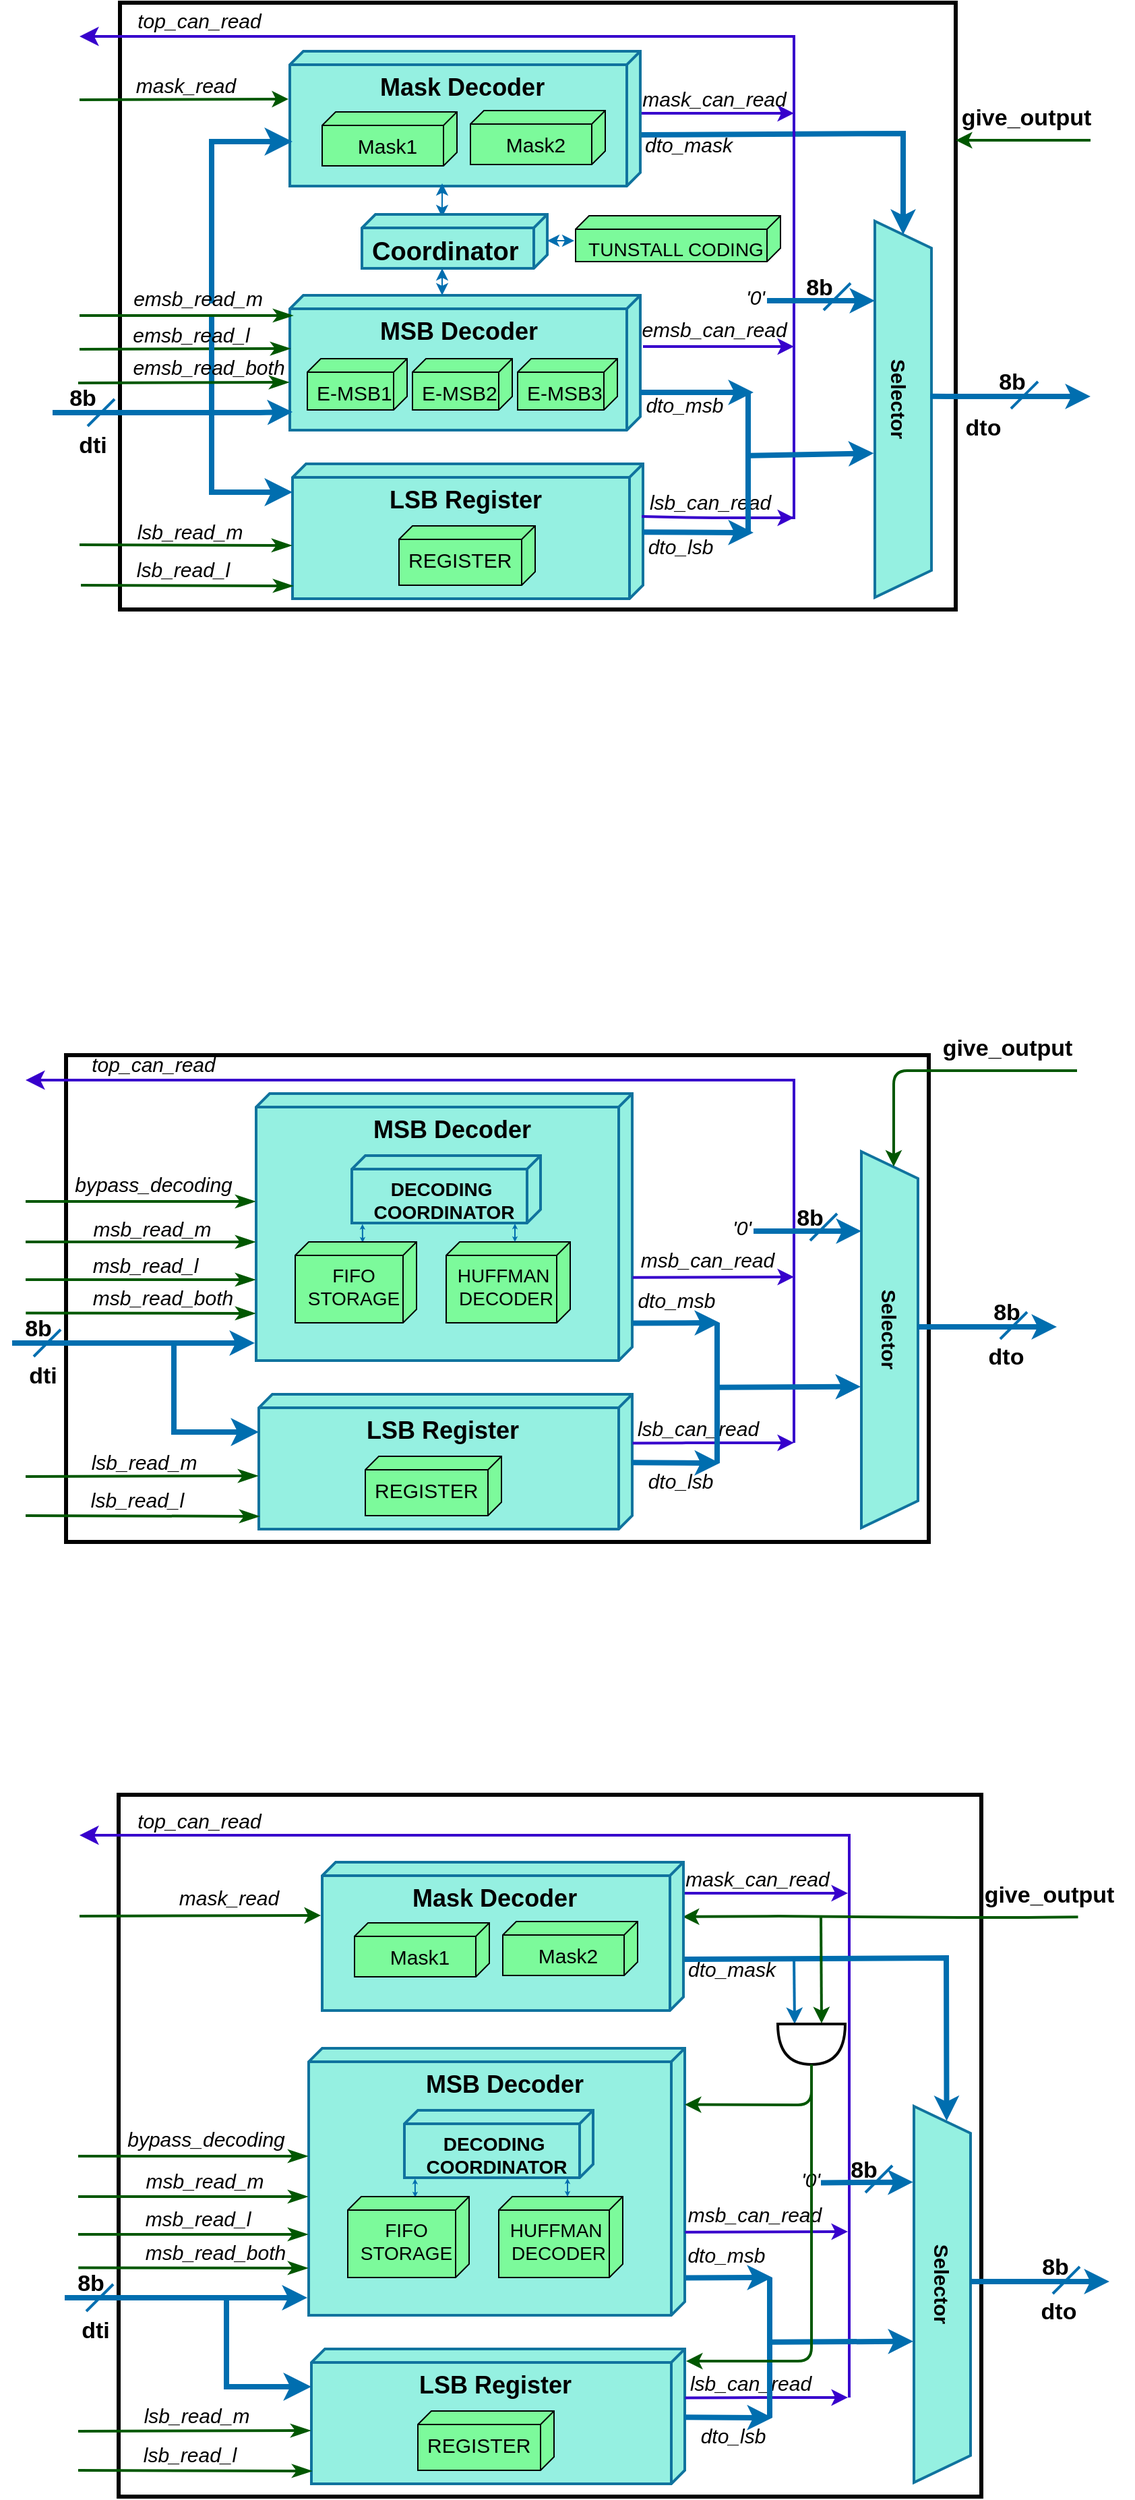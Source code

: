 <mxfile version="28.0.7">
  <diagram name="Decompressor architecture" id="4eTFOL3CLhrSXV62z4rw">
    <mxGraphModel dx="1025" dy="451" grid="1" gridSize="10" guides="1" tooltips="1" connect="1" arrows="1" fold="1" page="1" pageScale="1" pageWidth="850" pageHeight="1100" math="0" shadow="0">
      <root>
        <mxCell id="0" />
        <mxCell id="1" parent="0" />
        <mxCell id="-5qHYhKTTx6ZgJ0ORQ07-1" value="" style="rounded=0;whiteSpace=wrap;html=1;fillStyle=solid;strokeColor=#000000;strokeWidth=3;fillColor=none;" parent="1" vertex="1">
          <mxGeometry x="90" y="261" width="620" height="450" as="geometry" />
        </mxCell>
        <mxCell id="-5qHYhKTTx6ZgJ0ORQ07-2" value="&lt;font style=&quot;font-size: 15px;&quot;&gt;&lt;i&gt;&#39;0&#39;&lt;/i&gt;&lt;/font&gt;" style="text;strokeColor=none;align=center;fillColor=none;html=1;verticalAlign=middle;whiteSpace=wrap;rounded=0;fontSize=17;" parent="1" vertex="1">
          <mxGeometry x="551" y="465" width="21" height="30" as="geometry" />
        </mxCell>
        <mxCell id="-5qHYhKTTx6ZgJ0ORQ07-3" value="&lt;font size=&quot;1&quot; color=&quot;#000000&quot;&gt;&lt;b style=&quot;font-size: 18px;&quot;&gt;LSB Register&lt;/b&gt;&lt;/font&gt;" style="verticalAlign=top;align=center;shape=cube;size=10;direction=south;fontStyle=0;html=1;boundedLbl=1;spacingLeft=5;rounded=1;fillColor=#95F0E1;strokeColor=#10739e;strokeWidth=2;" parent="1" vertex="1">
          <mxGeometry x="218" y="603" width="260" height="100" as="geometry" />
        </mxCell>
        <mxCell id="-5qHYhKTTx6ZgJ0ORQ07-4" value="&lt;font style=&quot;font-size: 18px;&quot; color=&quot;#000000&quot;&gt;&amp;nbsp; &amp;nbsp; &amp;nbsp; &amp;nbsp; &amp;nbsp; &amp;nbsp;&amp;nbsp;&lt;b&gt;Mask Decoder&lt;/b&gt;&lt;/font&gt;" style="verticalAlign=top;align=left;shape=cube;size=10;direction=south;fontStyle=0;html=1;boundedLbl=1;spacingLeft=5;rounded=1;fillColor=#95F0E1;strokeColor=#10739e;strokeWidth=2;" parent="1" vertex="1">
          <mxGeometry x="216" y="297" width="260" height="100" as="geometry" />
        </mxCell>
        <mxCell id="-5qHYhKTTx6ZgJ0ORQ07-5" value="&lt;font style=&quot;font-size: 15px;&quot;&gt;Mask1&lt;/font&gt;" style="verticalAlign=top;align=center;shape=cube;size=10;direction=south;html=1;boundedLbl=1;spacingLeft=5;rounded=1;fillColor=#7CFA9B;strokeColor=#000000;fontColor=#000000;" parent="-5qHYhKTTx6ZgJ0ORQ07-4" vertex="1">
          <mxGeometry width="100" height="40" relative="1" as="geometry">
            <mxPoint x="24" y="45" as="offset" />
          </mxGeometry>
        </mxCell>
        <mxCell id="-5qHYhKTTx6ZgJ0ORQ07-6" value="&lt;font style=&quot;font-size: 15px;&quot;&gt;Mask2&lt;/font&gt;" style="verticalAlign=top;align=center;shape=cube;size=10;direction=south;html=1;boundedLbl=1;spacingLeft=5;rounded=1;fillColor=#7CFA9B;strokeColor=#000000;fontColor=#000000;" parent="-5qHYhKTTx6ZgJ0ORQ07-4" vertex="1">
          <mxGeometry width="100" height="40" relative="1" as="geometry">
            <mxPoint x="134" y="44" as="offset" />
          </mxGeometry>
        </mxCell>
        <mxCell id="-5qHYhKTTx6ZgJ0ORQ07-7" value="&lt;font size=&quot;1&quot; color=&quot;#000000&quot;&gt;&lt;b style=&quot;font-size: 18px;&quot;&gt;&amp;nbsp; &amp;nbsp; &amp;nbsp; &amp;nbsp; &amp;nbsp; &amp;nbsp; MSB Decoder&lt;/b&gt;&lt;/font&gt;" style="verticalAlign=top;align=left;shape=cube;size=10;direction=south;fontStyle=0;html=1;boundedLbl=1;spacingLeft=5;rounded=1;fillColor=#95F0E1;strokeColor=#10739e;strokeWidth=2;" parent="1" vertex="1">
          <mxGeometry x="216" y="478" width="260" height="100" as="geometry" />
        </mxCell>
        <mxCell id="-5qHYhKTTx6ZgJ0ORQ07-8" style="html=1;fontColor=#000000;shadow=0;strokeColor=#006EAF;strokeWidth=4;rounded=0;" parent="1" source="-5qHYhKTTx6ZgJ0ORQ07-3" edge="1">
          <mxGeometry relative="1" as="geometry">
            <mxPoint x="560" y="654" as="targetPoint" />
            <mxPoint x="506.4" y="653.86" as="sourcePoint" />
          </mxGeometry>
        </mxCell>
        <mxCell id="-5qHYhKTTx6ZgJ0ORQ07-9" value="" style="shape=trapezoid;perimeter=trapezoidPerimeter;whiteSpace=wrap;html=1;fixedSize=1;strokeColor=#10739e;fillColor=#95F0E1;direction=south;strokeWidth=2;" parent="1" vertex="1">
          <mxGeometry x="650" y="423" width="42" height="279" as="geometry" />
        </mxCell>
        <mxCell id="-5qHYhKTTx6ZgJ0ORQ07-10" style="html=1;fontColor=#000000;shadow=0;strokeColor=#006EAF;strokeWidth=4;entryX=0;entryY=0.5;entryDx=0;entryDy=0;rounded=0;" parent="1" target="-5qHYhKTTx6ZgJ0ORQ07-9" edge="1">
          <mxGeometry relative="1" as="geometry">
            <mxPoint x="656" y="413" as="targetPoint" />
            <mxPoint x="477" y="359" as="sourcePoint" />
            <Array as="points">
              <mxPoint x="671" y="358" />
            </Array>
          </mxGeometry>
        </mxCell>
        <mxCell id="-5qHYhKTTx6ZgJ0ORQ07-11" style="edgeStyle=none;html=1;fontColor=#000000;shadow=0;strokeColor=#006EAF;strokeWidth=4;" parent="1" edge="1">
          <mxGeometry relative="1" as="geometry">
            <mxPoint x="810" y="553" as="targetPoint" />
            <mxPoint x="691" y="552.905" as="sourcePoint" />
            <Array as="points">
              <mxPoint x="714" y="553" />
            </Array>
          </mxGeometry>
        </mxCell>
        <mxCell id="-5qHYhKTTx6ZgJ0ORQ07-12" value="" style="endArrow=classicThin;startArrow=none;endFill=1;startFill=0;endSize=8;html=1;verticalAlign=bottom;labelBackgroundColor=none;strokeWidth=2;shadow=0;sketch=0;fontColor=#000000;fillColor=#008a00;strokeColor=#005700;" parent="1" edge="1">
          <mxGeometry width="160" relative="1" as="geometry">
            <mxPoint x="60" y="493" as="sourcePoint" />
            <mxPoint x="218" y="493" as="targetPoint" />
          </mxGeometry>
        </mxCell>
        <mxCell id="-5qHYhKTTx6ZgJ0ORQ07-13" value="" style="endArrow=classicThin;startArrow=none;endFill=1;startFill=0;endSize=8;html=1;verticalAlign=bottom;labelBackgroundColor=none;strokeWidth=2;shadow=0;sketch=0;fontColor=#000000;fillColor=#008a00;strokeColor=#005700;" parent="1" edge="1">
          <mxGeometry width="160" relative="1" as="geometry">
            <mxPoint x="60" y="518" as="sourcePoint" />
            <mxPoint x="216" y="517.5" as="targetPoint" />
          </mxGeometry>
        </mxCell>
        <mxCell id="-5qHYhKTTx6ZgJ0ORQ07-14" value="&lt;font size=&quot;1&quot; color=&quot;#000000&quot;&gt;&lt;b style=&quot;font-size: 15px;&quot;&gt;Selector&lt;/b&gt;&lt;/font&gt;" style="text;strokeColor=none;align=center;fillColor=none;html=1;verticalAlign=middle;whiteSpace=wrap;rounded=0;direction=west;spacingRight=0;labelPosition=center;verticalLabelPosition=middle;flipV=0;flipH=1;rotation=90;" parent="1" vertex="1">
          <mxGeometry x="638" y="548" width="60" height="14" as="geometry" />
        </mxCell>
        <mxCell id="-5qHYhKTTx6ZgJ0ORQ07-15" style="html=1;fontColor=#000000;shadow=0;strokeColor=#3700CC;fillColor=#6a00ff;strokeWidth=2;" parent="1" edge="1">
          <mxGeometry relative="1" as="geometry">
            <mxPoint x="590" y="343" as="targetPoint" />
            <mxPoint x="477" y="343.045" as="sourcePoint" />
          </mxGeometry>
        </mxCell>
        <mxCell id="-5qHYhKTTx6ZgJ0ORQ07-16" style="edgeStyle=none;html=1;fontColor=#000000;shadow=0;strokeColor=#3700CC;fillColor=#6a00ff;strokeWidth=2;" parent="1" edge="1">
          <mxGeometry relative="1" as="geometry">
            <mxPoint x="590" y="516" as="targetPoint" />
            <mxPoint x="478" y="516.045" as="sourcePoint" />
            <Array as="points" />
          </mxGeometry>
        </mxCell>
        <mxCell id="-5qHYhKTTx6ZgJ0ORQ07-17" value="" style="edgeStyle=segmentEdgeStyle;endArrow=classic;html=1;curved=0;rounded=0;endSize=8;startSize=8;fontColor=#000000;strokeColor=#3700CC;fillColor=#6a00ff;strokeWidth=2;" parent="1" edge="1">
          <mxGeometry width="50" height="50" relative="1" as="geometry">
            <mxPoint x="580" y="643" as="sourcePoint" />
            <mxPoint x="60" y="286" as="targetPoint" />
            <Array as="points">
              <mxPoint x="580" y="643" />
              <mxPoint x="590" y="643" />
              <mxPoint x="590" y="286" />
            </Array>
          </mxGeometry>
        </mxCell>
        <mxCell id="-5qHYhKTTx6ZgJ0ORQ07-18" style="edgeStyle=none;html=1;fontColor=#000000;shadow=0;strokeColor=#3700CC;fillColor=#6a00ff;strokeWidth=2;" parent="1" edge="1">
          <mxGeometry relative="1" as="geometry">
            <mxPoint x="590" y="643" as="targetPoint" />
            <mxPoint x="477" y="642.045" as="sourcePoint" />
            <Array as="points">
              <mxPoint x="520" y="643" />
            </Array>
          </mxGeometry>
        </mxCell>
        <mxCell id="-5qHYhKTTx6ZgJ0ORQ07-19" value="" style="edgeStyle=none;orthogonalLoop=1;jettySize=auto;html=1;entryX=0.685;entryY=0.992;entryDx=0;entryDy=0;entryPerimeter=0;strokeColor=#006EAF;fillColor=#1ba1e2;strokeWidth=4;" parent="1" edge="1">
          <mxGeometry width="80" relative="1" as="geometry">
            <mxPoint x="40" y="565" as="sourcePoint" />
            <mxPoint x="218.08" y="564.5" as="targetPoint" />
            <Array as="points">
              <mxPoint x="190" y="565" />
            </Array>
          </mxGeometry>
        </mxCell>
        <mxCell id="-5qHYhKTTx6ZgJ0ORQ07-20" value="" style="edgeStyle=segmentEdgeStyle;endArrow=classic;html=1;curved=0;rounded=0;endSize=8;startSize=8;strokeColor=#006EAF;fillColor=#1ba1e2;strokeWidth=4;" parent="1" edge="1">
          <mxGeometry width="50" height="50" relative="1" as="geometry">
            <mxPoint x="158" y="484" as="sourcePoint" />
            <mxPoint x="218" y="364" as="targetPoint" />
            <Array as="points">
              <mxPoint x="158" y="484" />
              <mxPoint x="158" y="364" />
            </Array>
          </mxGeometry>
        </mxCell>
        <mxCell id="-5qHYhKTTx6ZgJ0ORQ07-21" value="" style="edgeStyle=segmentEdgeStyle;endArrow=classic;html=1;curved=0;rounded=0;endSize=8;startSize=8;strokeColor=#006EAF;fillColor=#1ba1e2;strokeWidth=4;" parent="1" edge="1">
          <mxGeometry width="50" height="50" relative="1" as="geometry">
            <mxPoint x="158" y="494" as="sourcePoint" />
            <mxPoint x="218" y="624" as="targetPoint" />
            <Array as="points">
              <mxPoint x="158" y="494" />
              <mxPoint x="158" y="624" />
            </Array>
          </mxGeometry>
        </mxCell>
        <mxCell id="-5qHYhKTTx6ZgJ0ORQ07-22" value="" style="endArrow=classic;startArrow=none;endFill=1;startFill=0;html=1;verticalAlign=bottom;labelBackgroundColor=none;strokeWidth=2;shadow=0;sketch=0;fontColor=#000000;fillColor=#008a00;strokeColor=#005700;" parent="1" edge="1">
          <mxGeometry width="160" relative="1" as="geometry">
            <mxPoint x="60" y="333" as="sourcePoint" />
            <mxPoint x="215" y="332.5" as="targetPoint" />
          </mxGeometry>
        </mxCell>
        <mxCell id="-5qHYhKTTx6ZgJ0ORQ07-23" value="" style="endArrow=classicThin;startArrow=none;endFill=1;startFill=0;endSize=8;html=1;verticalAlign=bottom;labelBackgroundColor=none;strokeWidth=2;shadow=0;sketch=0;fontColor=#000000;fillColor=#008a00;strokeColor=#005700;" parent="1" edge="1">
          <mxGeometry width="160" relative="1" as="geometry">
            <mxPoint x="60" y="663" as="sourcePoint" />
            <mxPoint x="217" y="663.5" as="targetPoint" />
          </mxGeometry>
        </mxCell>
        <mxCell id="-5qHYhKTTx6ZgJ0ORQ07-24" style="html=1;fontColor=#000000;shadow=0;strokeColor=#006EAF;strokeWidth=4;" parent="1" edge="1">
          <mxGeometry relative="1" as="geometry">
            <mxPoint x="560" y="550" as="targetPoint" />
            <mxPoint x="476" y="550" as="sourcePoint" />
          </mxGeometry>
        </mxCell>
        <mxCell id="-5qHYhKTTx6ZgJ0ORQ07-25" value="" style="endArrow=none;html=1;strokeColor=#006EAF;strokeWidth=2;" parent="1" edge="1">
          <mxGeometry width="50" height="50" relative="1" as="geometry">
            <mxPoint x="66" y="575" as="sourcePoint" />
            <mxPoint x="86" y="555" as="targetPoint" />
          </mxGeometry>
        </mxCell>
        <mxCell id="-5qHYhKTTx6ZgJ0ORQ07-26" value="" style="endArrow=none;html=1;strokeColor=#006EAF;strokeWidth=2;" parent="1" edge="1">
          <mxGeometry width="50" height="50" relative="1" as="geometry">
            <mxPoint x="751" y="562" as="sourcePoint" />
            <mxPoint x="771" y="542" as="targetPoint" />
          </mxGeometry>
        </mxCell>
        <mxCell id="-5qHYhKTTx6ZgJ0ORQ07-27" value="&lt;b&gt;&lt;font style=&quot;font-size: 17px;&quot;&gt;8b&lt;/font&gt;&lt;/b&gt;" style="text;strokeColor=none;align=center;fillColor=none;html=1;verticalAlign=middle;whiteSpace=wrap;rounded=0;fontColor=default;" parent="1" vertex="1">
          <mxGeometry x="50" y="543" width="25" height="24" as="geometry" />
        </mxCell>
        <mxCell id="-5qHYhKTTx6ZgJ0ORQ07-28" value="&lt;b&gt;&lt;font style=&quot;font-size: 17px;&quot;&gt;8b&lt;/font&gt;&lt;/b&gt;" style="text;strokeColor=none;align=center;fillColor=none;html=1;verticalAlign=middle;whiteSpace=wrap;rounded=0;" parent="1" vertex="1">
          <mxGeometry x="717" y="530" width="70" height="25" as="geometry" />
        </mxCell>
        <mxCell id="-5qHYhKTTx6ZgJ0ORQ07-29" value="&lt;b&gt;&lt;font style=&quot;font-size: 17px;&quot;&gt;dto&lt;/font&gt;&lt;/b&gt;" style="text;strokeColor=none;align=center;fillColor=none;html=1;verticalAlign=middle;whiteSpace=wrap;rounded=0;" parent="1" vertex="1">
          <mxGeometry x="689.5" y="560" width="80.5" height="33" as="geometry" />
        </mxCell>
        <mxCell id="-5qHYhKTTx6ZgJ0ORQ07-30" value="&lt;font style=&quot;font-size: 15px;&quot;&gt;&lt;i&gt;mask_read&lt;/i&gt;&lt;/font&gt;" style="text;strokeColor=none;align=center;fillColor=none;html=1;verticalAlign=middle;whiteSpace=wrap;rounded=0;fontSize=17;" parent="1" vertex="1">
          <mxGeometry x="109" y="308" width="60" height="30" as="geometry" />
        </mxCell>
        <mxCell id="-5qHYhKTTx6ZgJ0ORQ07-31" value="&lt;font style=&quot;font-size: 15px;&quot;&gt;&lt;i&gt;emsb_read_m&lt;/i&gt;&lt;/font&gt;" style="text;strokeColor=none;align=center;fillColor=none;html=1;verticalAlign=middle;whiteSpace=wrap;rounded=0;fontSize=17;" parent="1" vertex="1">
          <mxGeometry x="118" y="463" width="60" height="35" as="geometry" />
        </mxCell>
        <mxCell id="-5qHYhKTTx6ZgJ0ORQ07-32" value="&lt;font style=&quot;font-size: 15px;&quot;&gt;&lt;i&gt;emsb_read_l&lt;/i&gt;&lt;/font&gt;" style="text;strokeColor=none;align=center;fillColor=none;html=1;verticalAlign=middle;whiteSpace=wrap;rounded=0;fontSize=17;" parent="1" vertex="1">
          <mxGeometry x="113" y="493" width="60" height="30" as="geometry" />
        </mxCell>
        <mxCell id="-5qHYhKTTx6ZgJ0ORQ07-33" value="&lt;font style=&quot;font-size: 15px;&quot;&gt;&lt;i&gt;lsb_read_m&lt;/i&gt;&lt;/font&gt;" style="text;strokeColor=none;align=center;fillColor=none;html=1;verticalAlign=middle;whiteSpace=wrap;rounded=0;fontSize=17;" parent="1" vertex="1">
          <mxGeometry x="112" y="639" width="60" height="30" as="geometry" />
        </mxCell>
        <mxCell id="-5qHYhKTTx6ZgJ0ORQ07-34" value="&lt;font style=&quot;font-size: 15px;&quot;&gt;&lt;i&gt;lsb_read_l&lt;/i&gt;&lt;/font&gt;" style="text;strokeColor=none;align=center;fillColor=none;html=1;verticalAlign=middle;whiteSpace=wrap;rounded=0;fontSize=17;" parent="1" vertex="1">
          <mxGeometry x="107" y="667" width="60" height="30" as="geometry" />
        </mxCell>
        <mxCell id="-5qHYhKTTx6ZgJ0ORQ07-35" value="&lt;font style=&quot;font-size: 15px;&quot;&gt;&lt;i&gt;mask_can_read&lt;/i&gt;&lt;/font&gt;" style="text;strokeColor=none;align=center;fillColor=none;html=1;verticalAlign=middle;whiteSpace=wrap;rounded=0;fontSize=17;" parent="1" vertex="1">
          <mxGeometry x="501" y="318" width="60" height="30" as="geometry" />
        </mxCell>
        <mxCell id="-5qHYhKTTx6ZgJ0ORQ07-36" value="&lt;font style=&quot;font-size: 15px;&quot;&gt;&lt;i&gt;emsb_can_read&lt;/i&gt;&lt;/font&gt;" style="text;strokeColor=none;align=center;fillColor=none;html=1;verticalAlign=middle;whiteSpace=wrap;rounded=0;fontSize=17;" parent="1" vertex="1">
          <mxGeometry x="501" y="489" width="60" height="30" as="geometry" />
        </mxCell>
        <mxCell id="-5qHYhKTTx6ZgJ0ORQ07-37" value="&lt;font style=&quot;font-size: 15px;&quot;&gt;&lt;i&gt;lsb_can_read&lt;/i&gt;&lt;/font&gt;" style="text;strokeColor=none;align=center;fillColor=none;html=1;verticalAlign=middle;whiteSpace=wrap;rounded=0;fontSize=17;" parent="1" vertex="1">
          <mxGeometry x="498" y="617" width="60" height="30" as="geometry" />
        </mxCell>
        <mxCell id="-5qHYhKTTx6ZgJ0ORQ07-38" value="&lt;b&gt;&lt;font style=&quot;font-size: 17px;&quot;&gt;dti&lt;/font&gt;&lt;/b&gt;" style="text;strokeColor=none;align=center;fillColor=none;html=1;verticalAlign=middle;whiteSpace=wrap;rounded=0;" parent="1" vertex="1">
          <mxGeometry x="50" y="575" width="40" height="30" as="geometry" />
        </mxCell>
        <mxCell id="-5qHYhKTTx6ZgJ0ORQ07-39" value="&lt;font style=&quot;font-size: 15px;&quot;&gt;&lt;i&gt;top_can_read&lt;/i&gt;&lt;/font&gt;" style="text;strokeColor=none;align=center;fillColor=none;html=1;verticalAlign=middle;whiteSpace=wrap;rounded=0;fontSize=17;" parent="1" vertex="1">
          <mxGeometry x="119" y="260" width="60" height="30" as="geometry" />
        </mxCell>
        <mxCell id="-5qHYhKTTx6ZgJ0ORQ07-40" value="" style="line;strokeWidth=4;rotatable=0;dashed=0;labelPosition=right;align=left;verticalAlign=middle;spacingTop=0;spacingLeft=6;points=[];portConstraint=eastwest;fillStyle=solid;strokeColor=#006eaf;fillColor=none;flipH=1;flipV=1;direction=south;" parent="1" vertex="1">
          <mxGeometry x="551" y="549" width="10" height="104" as="geometry" />
        </mxCell>
        <mxCell id="-5qHYhKTTx6ZgJ0ORQ07-41" style="html=1;fontColor=#000000;shadow=0;strokeColor=#006EAF;strokeWidth=4;exitX=0.54;exitY=0.653;exitDx=0;exitDy=0;exitPerimeter=0;entryX=0.617;entryY=1.019;entryDx=0;entryDy=0;entryPerimeter=0;" parent="1" source="-5qHYhKTTx6ZgJ0ORQ07-40" target="-5qHYhKTTx6ZgJ0ORQ07-9" edge="1">
          <mxGeometry relative="1" as="geometry">
            <mxPoint x="623" y="596" as="targetPoint" />
            <mxPoint x="560" y="596" as="sourcePoint" />
          </mxGeometry>
        </mxCell>
        <mxCell id="-5qHYhKTTx6ZgJ0ORQ07-42" value="&lt;font style=&quot;font-size: 15px;&quot;&gt;&lt;i&gt;dto_mask&lt;/i&gt;&lt;/font&gt;" style="text;strokeColor=none;align=center;fillColor=none;html=1;verticalAlign=middle;whiteSpace=wrap;rounded=0;fontSize=17;" parent="1" vertex="1">
          <mxGeometry x="482" y="352" width="60" height="30" as="geometry" />
        </mxCell>
        <mxCell id="-5qHYhKTTx6ZgJ0ORQ07-43" value="&lt;font style=&quot;font-size: 15px;&quot;&gt;&lt;i&gt;dto_msb&lt;/i&gt;&lt;/font&gt;" style="text;strokeColor=none;align=center;fillColor=none;html=1;verticalAlign=middle;whiteSpace=wrap;rounded=0;fontSize=17;" parent="1" vertex="1">
          <mxGeometry x="479" y="545" width="60" height="30" as="geometry" />
        </mxCell>
        <mxCell id="-5qHYhKTTx6ZgJ0ORQ07-44" value="&lt;font style=&quot;font-size: 15px;&quot;&gt;&lt;i&gt;dto_lsb&lt;/i&gt;&lt;/font&gt;" style="text;strokeColor=none;align=center;fillColor=none;html=1;verticalAlign=middle;whiteSpace=wrap;rounded=0;fontSize=17;" parent="1" vertex="1">
          <mxGeometry x="476" y="650" width="60" height="30" as="geometry" />
        </mxCell>
        <mxCell id="-5qHYhKTTx6ZgJ0ORQ07-45" style="html=1;fontColor=#000000;shadow=0;strokeColor=#006EAF;strokeWidth=4;" parent="1" edge="1">
          <mxGeometry relative="1" as="geometry">
            <mxPoint x="650" y="482" as="targetPoint" />
            <mxPoint x="570" y="482" as="sourcePoint" />
          </mxGeometry>
        </mxCell>
        <mxCell id="-5qHYhKTTx6ZgJ0ORQ07-46" value="&lt;b&gt;&lt;font style=&quot;font-size: 17px;&quot;&gt;8b&lt;/font&gt;&lt;/b&gt;" style="text;strokeColor=none;align=center;fillColor=none;html=1;verticalAlign=middle;whiteSpace=wrap;rounded=0;" parent="1" vertex="1">
          <mxGeometry x="578" y="460" width="62" height="25" as="geometry" />
        </mxCell>
        <mxCell id="-5qHYhKTTx6ZgJ0ORQ07-47" value="" style="endArrow=none;html=1;strokeColor=#006EAF;strokeWidth=2;" parent="1" edge="1">
          <mxGeometry width="50" height="50" relative="1" as="geometry">
            <mxPoint x="612" y="489" as="sourcePoint" />
            <mxPoint x="632" y="469" as="targetPoint" />
          </mxGeometry>
        </mxCell>
        <mxCell id="-5qHYhKTTx6ZgJ0ORQ07-48" value="" style="endArrow=classic;startArrow=none;endFill=1;startFill=0;html=1;verticalAlign=bottom;labelBackgroundColor=none;strokeWidth=2;shadow=0;sketch=0;fontColor=#000000;fillColor=#008a00;strokeColor=#005700;" parent="1" edge="1">
          <mxGeometry width="160" relative="1" as="geometry">
            <mxPoint x="810" y="363" as="sourcePoint" />
            <mxPoint x="710" y="363" as="targetPoint" />
            <Array as="points" />
          </mxGeometry>
        </mxCell>
        <mxCell id="-5qHYhKTTx6ZgJ0ORQ07-49" value="&lt;b&gt;&lt;font style=&quot;font-size: 17px;&quot;&gt;give_output&lt;/font&gt;&lt;/b&gt;" style="text;strokeColor=none;align=center;fillColor=none;html=1;verticalAlign=middle;whiteSpace=wrap;rounded=0;" parent="1" vertex="1">
          <mxGeometry x="700" y="332" width="125" height="30" as="geometry" />
        </mxCell>
        <mxCell id="-5qHYhKTTx6ZgJ0ORQ07-50" value="&lt;font style=&quot;font-size: 15px;&quot;&gt;E-MSB1&lt;/font&gt;" style="verticalAlign=top;align=left;shape=cube;size=10;direction=south;html=1;boundedLbl=1;spacingLeft=5;rounded=1;fillColor=#7CFA9B;fontColor=#000000;strokeColor=#000000;" parent="1" vertex="1">
          <mxGeometry x="229" y="525" width="74" height="38" as="geometry" />
        </mxCell>
        <mxCell id="-5qHYhKTTx6ZgJ0ORQ07-51" value="" style="endArrow=classicThin;startArrow=none;endFill=1;startFill=0;endSize=8;html=1;verticalAlign=bottom;labelBackgroundColor=none;strokeWidth=2;shadow=0;sketch=0;fontColor=#000000;fillColor=#008a00;strokeColor=#005700;" parent="1" edge="1">
          <mxGeometry width="160" relative="1" as="geometry">
            <mxPoint x="59" y="543" as="sourcePoint" />
            <mxPoint x="215" y="542.5" as="targetPoint" />
          </mxGeometry>
        </mxCell>
        <mxCell id="-5qHYhKTTx6ZgJ0ORQ07-52" value="&lt;font style=&quot;font-size: 15px;&quot;&gt;&lt;i&gt;emsb_read_both&lt;/i&gt;&lt;/font&gt;" style="text;strokeColor=none;align=center;fillColor=none;html=1;verticalAlign=middle;whiteSpace=wrap;rounded=0;fontSize=17;" parent="1" vertex="1">
          <mxGeometry x="126" y="517" width="60" height="30" as="geometry" />
        </mxCell>
        <mxCell id="-5qHYhKTTx6ZgJ0ORQ07-53" value="" style="endArrow=classic;startArrow=classic;html=1;rounded=0;strokeColor=#006eaf;fontColor=default;exitX=0.125;exitY=0.502;exitDx=0;exitDy=0;exitPerimeter=0;" parent="1" edge="1">
          <mxGeometry width="50" height="50" relative="1" as="geometry">
            <mxPoint x="328.975" y="420" as="sourcePoint" />
            <mxPoint x="329" y="395" as="targetPoint" />
          </mxGeometry>
        </mxCell>
        <mxCell id="-5qHYhKTTx6ZgJ0ORQ07-54" value="&lt;font style=&quot;font-size: 14px;&quot;&gt;TUNSTALL CODING&lt;/font&gt;" style="verticalAlign=top;align=center;shape=cube;size=10;direction=south;html=1;boundedLbl=1;spacingLeft=5;rounded=1;fillColor=#7CFA9B;fontColor=#000000;strokeColor=#000000;" parent="1" vertex="1">
          <mxGeometry x="428" y="419" width="152" height="34" as="geometry" />
        </mxCell>
        <mxCell id="-5qHYhKTTx6ZgJ0ORQ07-55" value="" style="endArrow=classic;startArrow=classic;html=1;rounded=0;strokeColor=#006eaf;fontColor=default;" parent="1" edge="1">
          <mxGeometry width="50" height="50" relative="1" as="geometry">
            <mxPoint x="329" y="478" as="sourcePoint" />
            <mxPoint x="329" y="458" as="targetPoint" />
          </mxGeometry>
        </mxCell>
        <mxCell id="-5qHYhKTTx6ZgJ0ORQ07-56" value="&lt;font style=&quot;font-size: 15px;&quot;&gt;E-MSB3&lt;/font&gt;" style="verticalAlign=top;align=left;shape=cube;size=10;direction=south;html=1;boundedLbl=1;spacingLeft=5;rounded=1;fillColor=#7CFA9B;fontColor=#000000;strokeColor=#000000;" parent="1" vertex="1">
          <mxGeometry x="385" y="525" width="74" height="38" as="geometry" />
        </mxCell>
        <mxCell id="-5qHYhKTTx6ZgJ0ORQ07-57" value="&lt;font style=&quot;font-size: 15px;&quot;&gt;E-MSB2&lt;/font&gt;" style="verticalAlign=top;align=left;shape=cube;size=10;direction=south;html=1;boundedLbl=1;spacingLeft=5;rounded=1;fillColor=#7CFA9B;fontColor=#000000;strokeColor=#000000;" parent="1" vertex="1">
          <mxGeometry x="307" y="525" width="74" height="38" as="geometry" />
        </mxCell>
        <mxCell id="-5qHYhKTTx6ZgJ0ORQ07-58" value="&lt;font style=&quot;font-size: 15px;&quot;&gt;REGISTER&lt;/font&gt;" style="verticalAlign=top;align=left;shape=cube;size=10;direction=south;html=1;boundedLbl=1;spacingLeft=5;rounded=1;fillColor=#7CFA9B;fontColor=#000000;strokeColor=#000000;" parent="1" vertex="1">
          <mxGeometry x="297" y="649" width="101" height="44" as="geometry" />
        </mxCell>
        <mxCell id="-5qHYhKTTx6ZgJ0ORQ07-59" value="&lt;font size=&quot;1&quot; style=&quot;&quot; color=&quot;#000000&quot;&gt;&lt;b style=&quot;font-size: 19px;&quot;&gt;Coordinator&lt;/b&gt;&lt;/font&gt;" style="verticalAlign=top;align=left;shape=cube;size=10;direction=south;fontStyle=0;html=1;boundedLbl=1;spacingLeft=5;rounded=1;fillColor=#95F0E1;strokeColor=#10739e;strokeWidth=2;" parent="1" vertex="1">
          <mxGeometry x="269.5" y="418" width="137.5" height="40" as="geometry" />
        </mxCell>
        <mxCell id="-5qHYhKTTx6ZgJ0ORQ07-60" value="" style="endArrow=classic;startArrow=classic;html=1;rounded=0;strokeColor=#006eaf;fontColor=default;" parent="1" edge="1">
          <mxGeometry width="50" height="50" relative="1" as="geometry">
            <mxPoint x="427" y="437.5" as="sourcePoint" />
            <mxPoint x="407" y="437.5" as="targetPoint" />
          </mxGeometry>
        </mxCell>
        <mxCell id="-5qHYhKTTx6ZgJ0ORQ07-61" value="" style="endArrow=classicThin;startArrow=none;endFill=1;startFill=0;endSize=8;html=1;verticalAlign=bottom;labelBackgroundColor=none;strokeWidth=2;shadow=0;sketch=0;fontColor=#000000;fillColor=#008a00;strokeColor=#005700;" parent="1" edge="1">
          <mxGeometry width="160" relative="1" as="geometry">
            <mxPoint x="61" y="693" as="sourcePoint" />
            <mxPoint x="218" y="693.5" as="targetPoint" />
          </mxGeometry>
        </mxCell>
        <mxCell id="-5qHYhKTTx6ZgJ0ORQ07-62" value="" style="rounded=0;whiteSpace=wrap;html=1;fillStyle=solid;strokeColor=#000000;strokeWidth=3;fillColor=none;" parent="1" vertex="1">
          <mxGeometry x="50" y="1041.5" width="640" height="361" as="geometry" />
        </mxCell>
        <mxCell id="-5qHYhKTTx6ZgJ0ORQ07-63" value="&lt;font style=&quot;font-size: 15px;&quot;&gt;&lt;i&gt;&#39;0&#39;&lt;/i&gt;&lt;/font&gt;" style="text;strokeColor=none;align=center;fillColor=none;html=1;verticalAlign=middle;whiteSpace=wrap;rounded=0;fontSize=17;" parent="1" vertex="1">
          <mxGeometry x="541" y="1155" width="21" height="30" as="geometry" />
        </mxCell>
        <mxCell id="-5qHYhKTTx6ZgJ0ORQ07-64" value="&lt;font size=&quot;1&quot; color=&quot;#000000&quot;&gt;&lt;b style=&quot;font-size: 18px;&quot;&gt;LSB Register&lt;/b&gt;&lt;/font&gt;" style="verticalAlign=top;align=center;shape=cube;size=10;direction=south;fontStyle=0;html=1;boundedLbl=1;spacingLeft=5;rounded=1;fillColor=#95F0E1;strokeColor=#10739e;strokeWidth=2;" parent="1" vertex="1">
          <mxGeometry x="193" y="1293" width="277" height="100" as="geometry" />
        </mxCell>
        <mxCell id="-5qHYhKTTx6ZgJ0ORQ07-68" value="&lt;font size=&quot;1&quot; color=&quot;#000000&quot;&gt;&lt;b style=&quot;font-size: 18px;&quot;&gt;&amp;nbsp; &amp;nbsp; &amp;nbsp; &amp;nbsp; &amp;nbsp; &amp;nbsp; &amp;nbsp; &amp;nbsp; MSB Decoder&lt;/b&gt;&lt;/font&gt;" style="verticalAlign=top;align=left;shape=cube;size=10;direction=south;fontStyle=0;html=1;boundedLbl=1;spacingLeft=5;rounded=1;fillColor=#95F0E1;strokeColor=#10739e;strokeWidth=2;" parent="1" vertex="1">
          <mxGeometry x="191" y="1070" width="279" height="198" as="geometry" />
        </mxCell>
        <mxCell id="-5qHYhKTTx6ZgJ0ORQ07-69" style="html=1;fontColor=#000000;shadow=0;strokeColor=#006EAF;strokeWidth=4;rounded=0;" parent="1" source="-5qHYhKTTx6ZgJ0ORQ07-64" edge="1">
          <mxGeometry relative="1" as="geometry">
            <mxPoint x="535" y="1344" as="targetPoint" />
            <mxPoint x="481.4" y="1343.86" as="sourcePoint" />
          </mxGeometry>
        </mxCell>
        <mxCell id="-5qHYhKTTx6ZgJ0ORQ07-70" value="" style="shape=trapezoid;perimeter=trapezoidPerimeter;whiteSpace=wrap;html=1;fixedSize=1;strokeColor=#10739e;fillColor=#95F0E1;direction=south;strokeWidth=2;" parent="1" vertex="1">
          <mxGeometry x="640" y="1113" width="42" height="279" as="geometry" />
        </mxCell>
        <mxCell id="-5qHYhKTTx6ZgJ0ORQ07-72" style="edgeStyle=none;html=1;fontColor=#000000;shadow=0;strokeColor=#006EAF;strokeWidth=4;exitX=0.466;exitY=-0.004;exitDx=0;exitDy=0;exitPerimeter=0;" parent="1" source="-5qHYhKTTx6ZgJ0ORQ07-70" edge="1">
          <mxGeometry relative="1" as="geometry">
            <mxPoint x="785" y="1243" as="targetPoint" />
            <mxPoint x="666" y="1242.905" as="sourcePoint" />
            <Array as="points">
              <mxPoint x="689" y="1243" />
            </Array>
          </mxGeometry>
        </mxCell>
        <mxCell id="-5qHYhKTTx6ZgJ0ORQ07-73" value="" style="endArrow=classicThin;startArrow=none;endFill=1;startFill=0;endSize=8;html=1;verticalAlign=bottom;labelBackgroundColor=none;strokeWidth=2;shadow=0;sketch=0;fontColor=#000000;fillColor=#008a00;strokeColor=#005700;" parent="1" edge="1">
          <mxGeometry width="160" relative="1" as="geometry">
            <mxPoint x="20" y="1180" as="sourcePoint" />
            <mxPoint x="190" y="1180" as="targetPoint" />
          </mxGeometry>
        </mxCell>
        <mxCell id="-5qHYhKTTx6ZgJ0ORQ07-74" value="" style="endArrow=classicThin;startArrow=none;endFill=1;startFill=0;endSize=8;html=1;verticalAlign=bottom;labelBackgroundColor=none;strokeWidth=2;shadow=0;sketch=0;fontColor=#000000;fillColor=#008a00;strokeColor=#005700;" parent="1" edge="1">
          <mxGeometry width="160" relative="1" as="geometry">
            <mxPoint x="20" y="1208" as="sourcePoint" />
            <mxPoint x="190" y="1208" as="targetPoint" />
          </mxGeometry>
        </mxCell>
        <mxCell id="-5qHYhKTTx6ZgJ0ORQ07-75" value="&lt;font size=&quot;1&quot; color=&quot;#000000&quot;&gt;&lt;b style=&quot;font-size: 15px;&quot;&gt;Selector&lt;/b&gt;&lt;/font&gt;" style="text;strokeColor=none;align=center;fillColor=none;html=1;verticalAlign=middle;whiteSpace=wrap;rounded=0;direction=west;spacingRight=0;labelPosition=center;verticalLabelPosition=middle;flipV=0;flipH=1;rotation=90;" parent="1" vertex="1">
          <mxGeometry x="631" y="1238" width="60" height="14" as="geometry" />
        </mxCell>
        <mxCell id="-5qHYhKTTx6ZgJ0ORQ07-77" style="edgeStyle=none;html=1;fontColor=#000000;shadow=0;strokeColor=#3700CC;fillColor=#6a00ff;strokeWidth=2;exitX=0.689;exitY=-0.001;exitDx=0;exitDy=0;exitPerimeter=0;" parent="1" source="-5qHYhKTTx6ZgJ0ORQ07-68" edge="1">
          <mxGeometry relative="1" as="geometry">
            <mxPoint x="590" y="1206" as="targetPoint" />
            <mxPoint x="480" y="1206" as="sourcePoint" />
            <Array as="points" />
          </mxGeometry>
        </mxCell>
        <mxCell id="-5qHYhKTTx6ZgJ0ORQ07-78" value="" style="edgeStyle=segmentEdgeStyle;endArrow=classic;html=1;curved=0;rounded=0;endSize=8;startSize=8;fontColor=#000000;strokeColor=#3700CC;fillColor=#6a00ff;strokeWidth=2;" parent="1" edge="1">
          <mxGeometry width="50" height="50" relative="1" as="geometry">
            <mxPoint x="590" y="1329" as="sourcePoint" />
            <mxPoint x="20" y="1060" as="targetPoint" />
            <Array as="points">
              <mxPoint x="590" y="1060" />
              <mxPoint x="55" y="1060" />
            </Array>
          </mxGeometry>
        </mxCell>
        <mxCell id="-5qHYhKTTx6ZgJ0ORQ07-79" style="edgeStyle=none;html=1;fontColor=#000000;shadow=0;strokeColor=#3700CC;fillColor=#6a00ff;strokeWidth=2;exitX=0.363;exitY=-0.001;exitDx=0;exitDy=0;exitPerimeter=0;" parent="1" source="-5qHYhKTTx6ZgJ0ORQ07-64" edge="1">
          <mxGeometry relative="1" as="geometry">
            <mxPoint x="590" y="1329" as="targetPoint" />
            <mxPoint x="480" y="1329" as="sourcePoint" />
            <Array as="points">
              <mxPoint x="517" y="1329" />
            </Array>
          </mxGeometry>
        </mxCell>
        <mxCell id="-5qHYhKTTx6ZgJ0ORQ07-80" value="" style="edgeStyle=none;orthogonalLoop=1;jettySize=auto;html=1;strokeColor=#006EAF;fillColor=#1ba1e2;strokeWidth=4;" parent="1" edge="1">
          <mxGeometry width="80" relative="1" as="geometry">
            <mxPoint x="10" y="1255" as="sourcePoint" />
            <mxPoint x="190" y="1255" as="targetPoint" />
            <Array as="points">
              <mxPoint x="165" y="1255" />
            </Array>
          </mxGeometry>
        </mxCell>
        <mxCell id="-5qHYhKTTx6ZgJ0ORQ07-82" value="" style="edgeStyle=segmentEdgeStyle;endArrow=classic;html=1;curved=0;rounded=0;endSize=8;startSize=8;strokeColor=#006EAF;fillColor=#1ba1e2;strokeWidth=4;" parent="1" edge="1">
          <mxGeometry width="50" height="50" relative="1" as="geometry">
            <mxPoint x="130" y="1257" as="sourcePoint" />
            <mxPoint x="193" y="1321" as="targetPoint" />
            <Array as="points">
              <mxPoint x="130" y="1321" />
            </Array>
          </mxGeometry>
        </mxCell>
        <mxCell id="-5qHYhKTTx6ZgJ0ORQ07-84" value="" style="endArrow=classicThin;startArrow=none;endFill=1;startFill=0;endSize=8;html=1;verticalAlign=bottom;labelBackgroundColor=none;strokeWidth=2;shadow=0;sketch=0;fontColor=#000000;fillColor=#008a00;strokeColor=#005700;" parent="1" edge="1">
          <mxGeometry width="160" relative="1" as="geometry">
            <mxPoint x="20" y="1354" as="sourcePoint" />
            <mxPoint x="192" y="1353.5" as="targetPoint" />
          </mxGeometry>
        </mxCell>
        <mxCell id="-5qHYhKTTx6ZgJ0ORQ07-85" style="html=1;fontColor=#000000;shadow=0;strokeColor=#006EAF;strokeWidth=4;exitX=0.86;exitY=-0.002;exitDx=0;exitDy=0;exitPerimeter=0;" parent="1" source="-5qHYhKTTx6ZgJ0ORQ07-68" edge="1">
          <mxGeometry relative="1" as="geometry">
            <mxPoint x="535" y="1240" as="targetPoint" />
            <mxPoint x="480.98" y="1240.01" as="sourcePoint" />
          </mxGeometry>
        </mxCell>
        <mxCell id="-5qHYhKTTx6ZgJ0ORQ07-86" value="" style="endArrow=none;html=1;strokeColor=#006EAF;strokeWidth=2;" parent="1" edge="1">
          <mxGeometry width="50" height="50" relative="1" as="geometry">
            <mxPoint x="26" y="1265" as="sourcePoint" />
            <mxPoint x="46" y="1245" as="targetPoint" />
          </mxGeometry>
        </mxCell>
        <mxCell id="-5qHYhKTTx6ZgJ0ORQ07-87" value="" style="endArrow=none;html=1;strokeColor=#006EAF;strokeWidth=2;" parent="1" edge="1">
          <mxGeometry width="50" height="50" relative="1" as="geometry">
            <mxPoint x="743" y="1252" as="sourcePoint" />
            <mxPoint x="763" y="1232" as="targetPoint" />
          </mxGeometry>
        </mxCell>
        <mxCell id="-5qHYhKTTx6ZgJ0ORQ07-88" value="&lt;b&gt;&lt;font style=&quot;font-size: 17px;&quot;&gt;8b&lt;/font&gt;&lt;/b&gt;" style="text;strokeColor=none;align=center;fillColor=none;html=1;verticalAlign=middle;whiteSpace=wrap;rounded=0;fontColor=default;" parent="1" vertex="1">
          <mxGeometry x="17" y="1233" width="25" height="24" as="geometry" />
        </mxCell>
        <mxCell id="-5qHYhKTTx6ZgJ0ORQ07-89" value="&lt;b&gt;&lt;font style=&quot;font-size: 17px;&quot;&gt;8b&lt;/font&gt;&lt;/b&gt;" style="text;strokeColor=none;align=center;fillColor=none;html=1;verticalAlign=middle;whiteSpace=wrap;rounded=0;" parent="1" vertex="1">
          <mxGeometry x="713" y="1220" width="70" height="25" as="geometry" />
        </mxCell>
        <mxCell id="-5qHYhKTTx6ZgJ0ORQ07-90" value="&lt;b&gt;&lt;font style=&quot;font-size: 17px;&quot;&gt;dto&lt;/font&gt;&lt;/b&gt;" style="text;strokeColor=none;align=center;fillColor=none;html=1;verticalAlign=middle;whiteSpace=wrap;rounded=0;" parent="1" vertex="1">
          <mxGeometry x="707" y="1249" width="80.5" height="33" as="geometry" />
        </mxCell>
        <mxCell id="-5qHYhKTTx6ZgJ0ORQ07-92" value="&lt;font style=&quot;font-size: 15px;&quot;&gt;&lt;i&gt;msb_read_m&lt;/i&gt;&lt;/font&gt;" style="text;strokeColor=none;align=center;fillColor=none;html=1;verticalAlign=middle;whiteSpace=wrap;rounded=0;fontSize=17;" parent="1" vertex="1">
          <mxGeometry x="84" y="1153" width="60" height="35" as="geometry" />
        </mxCell>
        <mxCell id="-5qHYhKTTx6ZgJ0ORQ07-93" value="&lt;font style=&quot;font-size: 15px;&quot;&gt;&lt;i&gt;msb_read_l&lt;/i&gt;&lt;/font&gt;" style="text;strokeColor=none;align=center;fillColor=none;html=1;verticalAlign=middle;whiteSpace=wrap;rounded=0;fontSize=17;" parent="1" vertex="1">
          <mxGeometry x="79" y="1183" width="60" height="30" as="geometry" />
        </mxCell>
        <mxCell id="-5qHYhKTTx6ZgJ0ORQ07-94" value="&lt;font style=&quot;font-size: 15px;&quot;&gt;&lt;i&gt;lsb_read_m&lt;/i&gt;&lt;/font&gt;" style="text;strokeColor=none;align=center;fillColor=none;html=1;verticalAlign=middle;whiteSpace=wrap;rounded=0;fontSize=17;" parent="1" vertex="1">
          <mxGeometry x="78" y="1329" width="60" height="30" as="geometry" />
        </mxCell>
        <mxCell id="-5qHYhKTTx6ZgJ0ORQ07-95" value="&lt;font style=&quot;font-size: 15px;&quot;&gt;&lt;i&gt;lsb_read_l&lt;/i&gt;&lt;/font&gt;" style="text;strokeColor=none;align=center;fillColor=none;html=1;verticalAlign=middle;whiteSpace=wrap;rounded=0;fontSize=17;" parent="1" vertex="1">
          <mxGeometry x="73" y="1357" width="60" height="30" as="geometry" />
        </mxCell>
        <mxCell id="-5qHYhKTTx6ZgJ0ORQ07-97" value="&lt;font style=&quot;font-size: 15px;&quot;&gt;&lt;i&gt;msb_can_read&lt;/i&gt;&lt;/font&gt;" style="text;strokeColor=none;align=center;fillColor=none;html=1;verticalAlign=middle;whiteSpace=wrap;rounded=0;fontSize=17;" parent="1" vertex="1">
          <mxGeometry x="496" y="1179" width="60" height="30" as="geometry" />
        </mxCell>
        <mxCell id="-5qHYhKTTx6ZgJ0ORQ07-98" value="&lt;font style=&quot;font-size: 15px;&quot;&gt;&lt;i&gt;lsb_can_read&lt;/i&gt;&lt;/font&gt;" style="text;strokeColor=none;align=center;fillColor=none;html=1;verticalAlign=middle;whiteSpace=wrap;rounded=0;fontSize=17;" parent="1" vertex="1">
          <mxGeometry x="489" y="1304" width="60" height="30" as="geometry" />
        </mxCell>
        <mxCell id="-5qHYhKTTx6ZgJ0ORQ07-99" value="&lt;b&gt;&lt;font style=&quot;font-size: 17px;&quot;&gt;dti&lt;/font&gt;&lt;/b&gt;" style="text;strokeColor=none;align=center;fillColor=none;html=1;verticalAlign=middle;whiteSpace=wrap;rounded=0;" parent="1" vertex="1">
          <mxGeometry x="13" y="1265" width="40" height="30" as="geometry" />
        </mxCell>
        <mxCell id="-5qHYhKTTx6ZgJ0ORQ07-100" value="&lt;font style=&quot;font-size: 15px;&quot;&gt;&lt;i&gt;top_can_read&lt;/i&gt;&lt;/font&gt;" style="text;strokeColor=none;align=center;fillColor=none;html=1;verticalAlign=middle;whiteSpace=wrap;rounded=0;fontSize=17;" parent="1" vertex="1">
          <mxGeometry x="85" y="1034" width="60" height="30" as="geometry" />
        </mxCell>
        <mxCell id="-5qHYhKTTx6ZgJ0ORQ07-101" value="" style="line;strokeWidth=4;rotatable=0;dashed=0;labelPosition=right;align=left;verticalAlign=middle;spacingTop=0;spacingLeft=6;points=[];portConstraint=eastwest;fillStyle=solid;strokeColor=#006eaf;fillColor=none;flipH=1;flipV=1;direction=south;" parent="1" vertex="1">
          <mxGeometry x="528" y="1240" width="10" height="104" as="geometry" />
        </mxCell>
        <mxCell id="-5qHYhKTTx6ZgJ0ORQ07-102" style="html=1;fontColor=#000000;shadow=0;strokeColor=#006EAF;strokeWidth=4;exitX=0.54;exitY=0.653;exitDx=0;exitDy=0;exitPerimeter=0;entryX=0.625;entryY=1.011;entryDx=0;entryDy=0;entryPerimeter=0;" parent="1" source="-5qHYhKTTx6ZgJ0ORQ07-101" target="-5qHYhKTTx6ZgJ0ORQ07-70" edge="1">
          <mxGeometry relative="1" as="geometry">
            <mxPoint x="598" y="1286" as="targetPoint" />
            <mxPoint x="535" y="1286" as="sourcePoint" />
          </mxGeometry>
        </mxCell>
        <mxCell id="-5qHYhKTTx6ZgJ0ORQ07-105" value="&lt;font style=&quot;font-size: 15px;&quot;&gt;&lt;i&gt;dto_lsb&lt;/i&gt;&lt;/font&gt;" style="text;strokeColor=none;align=center;fillColor=none;html=1;verticalAlign=middle;whiteSpace=wrap;rounded=0;fontSize=17;" parent="1" vertex="1">
          <mxGeometry x="476" y="1343" width="60" height="30" as="geometry" />
        </mxCell>
        <mxCell id="-5qHYhKTTx6ZgJ0ORQ07-106" style="html=1;fontColor=#000000;shadow=0;strokeColor=#006EAF;strokeWidth=4;" parent="1" edge="1">
          <mxGeometry relative="1" as="geometry">
            <mxPoint x="640" y="1172" as="targetPoint" />
            <mxPoint x="560" y="1172" as="sourcePoint" />
          </mxGeometry>
        </mxCell>
        <mxCell id="-5qHYhKTTx6ZgJ0ORQ07-107" value="&lt;b&gt;&lt;font style=&quot;font-size: 17px;&quot;&gt;8b&lt;/font&gt;&lt;/b&gt;" style="text;strokeColor=none;align=center;fillColor=none;html=1;verticalAlign=middle;whiteSpace=wrap;rounded=0;" parent="1" vertex="1">
          <mxGeometry x="571" y="1150" width="62" height="25" as="geometry" />
        </mxCell>
        <mxCell id="-5qHYhKTTx6ZgJ0ORQ07-108" value="" style="endArrow=none;html=1;strokeColor=#006EAF;strokeWidth=2;" parent="1" edge="1">
          <mxGeometry width="50" height="50" relative="1" as="geometry">
            <mxPoint x="602" y="1179" as="sourcePoint" />
            <mxPoint x="622" y="1159" as="targetPoint" />
          </mxGeometry>
        </mxCell>
        <mxCell id="-5qHYhKTTx6ZgJ0ORQ07-109" value="" style="endArrow=classic;startArrow=none;endFill=1;startFill=0;html=1;verticalAlign=bottom;labelBackgroundColor=none;strokeWidth=2;shadow=0;sketch=0;fontColor=#000000;fillColor=#008a00;strokeColor=#005700;entryX=0.04;entryY=0.429;entryDx=0;entryDy=0;entryPerimeter=0;" parent="1" target="-5qHYhKTTx6ZgJ0ORQ07-70" edge="1">
          <mxGeometry width="160" relative="1" as="geometry">
            <mxPoint x="800" y="1053" as="sourcePoint" />
            <mxPoint x="700" y="1053" as="targetPoint" />
            <Array as="points">
              <mxPoint x="725" y="1053" />
              <mxPoint x="664" y="1053" />
            </Array>
          </mxGeometry>
        </mxCell>
        <mxCell id="-5qHYhKTTx6ZgJ0ORQ07-111" value="" style="endArrow=classicThin;startArrow=none;endFill=1;startFill=0;endSize=8;html=1;verticalAlign=bottom;labelBackgroundColor=none;strokeWidth=2;shadow=0;sketch=0;fontColor=#000000;fillColor=#008a00;strokeColor=#005700;exitX=0.125;exitY=-0.013;exitDx=0;exitDy=0;exitPerimeter=0;" parent="1" source="-5qHYhKTTx6ZgJ0ORQ07-88" edge="1">
          <mxGeometry width="160" relative="1" as="geometry">
            <mxPoint x="40" y="1233" as="sourcePoint" />
            <mxPoint x="190" y="1233" as="targetPoint" />
          </mxGeometry>
        </mxCell>
        <mxCell id="-5qHYhKTTx6ZgJ0ORQ07-112" value="&lt;font style=&quot;font-size: 15px;&quot;&gt;&lt;i&gt;msb_read_both&lt;/i&gt;&lt;/font&gt;" style="text;strokeColor=none;align=center;fillColor=none;html=1;verticalAlign=middle;whiteSpace=wrap;rounded=0;fontSize=17;" parent="1" vertex="1">
          <mxGeometry x="92" y="1207" width="60" height="30" as="geometry" />
        </mxCell>
        <mxCell id="-5qHYhKTTx6ZgJ0ORQ07-114" value="&lt;font style=&quot;font-size: 14px;&quot;&gt;HUFFMAN&amp;nbsp;&lt;/font&gt;&lt;div&gt;&lt;font style=&quot;font-size: 14px;&quot;&gt;DECODER&lt;/font&gt;&lt;/div&gt;" style="verticalAlign=top;align=center;shape=cube;size=10;direction=south;html=1;boundedLbl=1;spacingLeft=5;rounded=1;fillColor=#7CFA9B;fontColor=#000000;strokeColor=#000000;" parent="1" vertex="1">
          <mxGeometry x="332" y="1180" width="92" height="60" as="geometry" />
        </mxCell>
        <mxCell id="-5qHYhKTTx6ZgJ0ORQ07-115" value="" style="endArrow=classic;startArrow=classic;html=1;rounded=0;strokeColor=#006eaf;fontColor=default;entryX=1.016;entryY=0.815;entryDx=0;entryDy=0;entryPerimeter=0;strokeWidth=1;endSize=1;startSize=1;" parent="1" edge="1">
          <mxGeometry width="50" height="50" relative="1" as="geometry">
            <mxPoint x="270" y="1180.5" as="sourcePoint" />
            <mxPoint x="269.9" y="1166.8" as="targetPoint" />
          </mxGeometry>
        </mxCell>
        <mxCell id="-5qHYhKTTx6ZgJ0ORQ07-116" value="&lt;font style=&quot;font-size: 14px;&quot;&gt;FIFO&lt;/font&gt;&lt;div&gt;&lt;font style=&quot;font-size: 14px;&quot;&gt;STORAGE&lt;/font&gt;&lt;/div&gt;" style="verticalAlign=top;align=center;shape=cube;size=10;direction=south;html=1;boundedLbl=1;spacingLeft=5;rounded=1;fillColor=#7CFA9B;fontColor=#000000;strokeColor=#000000;" parent="1" vertex="1">
          <mxGeometry x="220" y="1180" width="90" height="60" as="geometry" />
        </mxCell>
        <mxCell id="-5qHYhKTTx6ZgJ0ORQ07-118" value="&lt;font style=&quot;font-size: 15px;&quot;&gt;REGISTER&lt;/font&gt;" style="verticalAlign=top;align=left;shape=cube;size=10;direction=south;html=1;boundedLbl=1;spacingLeft=5;rounded=1;fillColor=#7CFA9B;fontColor=#000000;strokeColor=#000000;" parent="1" vertex="1">
          <mxGeometry x="272" y="1339" width="101" height="44" as="geometry" />
        </mxCell>
        <mxCell id="-5qHYhKTTx6ZgJ0ORQ07-119" value="&lt;font style=&quot;font-size: 14px;&quot; color=&quot;#000000&quot;&gt;&lt;b style=&quot;&quot;&gt;DECODING&amp;nbsp;&lt;/b&gt;&lt;/font&gt;&lt;div&gt;&lt;font style=&quot;font-size: 14px;&quot; color=&quot;#000000&quot;&gt;&lt;b style=&quot;&quot;&gt;COORDINATOR&lt;/b&gt;&lt;/font&gt;&lt;/div&gt;" style="verticalAlign=top;align=center;shape=cube;size=10;direction=south;fontStyle=0;html=1;boundedLbl=1;spacingLeft=5;rounded=1;fillColor=#95F0E1;strokeColor=#10739e;strokeWidth=2;" parent="1" vertex="1">
          <mxGeometry x="262" y="1116" width="140" height="50" as="geometry" />
        </mxCell>
        <mxCell id="-5qHYhKTTx6ZgJ0ORQ07-121" value="" style="endArrow=classicThin;startArrow=none;endFill=1;startFill=0;endSize=8;html=1;verticalAlign=bottom;labelBackgroundColor=none;strokeWidth=2;shadow=0;sketch=0;fontColor=#000000;fillColor=#008a00;strokeColor=#005700;" parent="1" edge="1">
          <mxGeometry width="160" relative="1" as="geometry">
            <mxPoint x="20" y="1383" as="sourcePoint" />
            <mxPoint x="193" y="1383.5" as="targetPoint" />
          </mxGeometry>
        </mxCell>
        <mxCell id="T6mUiUoYfnSLYQJ3MDiq-1" value="&lt;b&gt;&lt;font style=&quot;font-size: 17px;&quot;&gt;give_output&lt;/font&gt;&lt;/b&gt;" style="text;strokeColor=none;align=center;fillColor=none;html=1;verticalAlign=middle;whiteSpace=wrap;rounded=0;" parent="1" vertex="1">
          <mxGeometry x="686" y="1022" width="125" height="30" as="geometry" />
        </mxCell>
        <mxCell id="T6mUiUoYfnSLYQJ3MDiq-2" value="&lt;font style=&quot;font-size: 15px;&quot;&gt;&lt;i&gt;dto_msb&lt;/i&gt;&lt;/font&gt;" style="text;strokeColor=none;align=center;fillColor=none;html=1;verticalAlign=middle;whiteSpace=wrap;rounded=0;fontSize=17;" parent="1" vertex="1">
          <mxGeometry x="473" y="1209" width="60" height="30" as="geometry" />
        </mxCell>
        <mxCell id="T6mUiUoYfnSLYQJ3MDiq-5" value="" style="endArrow=classic;startArrow=classic;html=1;rounded=0;strokeColor=#006eaf;fontColor=default;entryX=1.016;entryY=0.815;entryDx=0;entryDy=0;entryPerimeter=0;strokeWidth=1;endSize=1;startSize=1;" parent="1" edge="1">
          <mxGeometry width="50" height="50" relative="1" as="geometry">
            <mxPoint x="383" y="1180" as="sourcePoint" />
            <mxPoint x="383" y="1166.5" as="targetPoint" />
          </mxGeometry>
        </mxCell>
        <mxCell id="T6mUiUoYfnSLYQJ3MDiq-8" value="" style="endArrow=classicThin;startArrow=none;endFill=1;startFill=0;endSize=8;html=1;verticalAlign=bottom;labelBackgroundColor=none;strokeWidth=2;shadow=0;sketch=0;fontColor=#000000;fillColor=#008a00;strokeColor=#005700;" parent="1" edge="1">
          <mxGeometry width="160" relative="1" as="geometry">
            <mxPoint x="20" y="1150" as="sourcePoint" />
            <mxPoint x="190" y="1150" as="targetPoint" />
          </mxGeometry>
        </mxCell>
        <mxCell id="T6mUiUoYfnSLYQJ3MDiq-9" value="&lt;font style=&quot;font-size: 15px;&quot;&gt;&lt;i&gt;bypass_decoding&lt;/i&gt;&lt;/font&gt;" style="text;strokeColor=none;align=center;fillColor=none;html=1;verticalAlign=middle;whiteSpace=wrap;rounded=0;fontSize=17;" parent="1" vertex="1">
          <mxGeometry x="85" y="1120" width="60" height="35" as="geometry" />
        </mxCell>
        <mxCell id="T6mUiUoYfnSLYQJ3MDiq-12" value="" style="rounded=0;whiteSpace=wrap;html=1;fillStyle=solid;strokeColor=#000000;strokeWidth=3;fillColor=none;" parent="1" vertex="1">
          <mxGeometry x="89" y="1590" width="640" height="520.5" as="geometry" />
        </mxCell>
        <mxCell id="T6mUiUoYfnSLYQJ3MDiq-14" value="&lt;font size=&quot;1&quot; color=&quot;#000000&quot;&gt;&lt;b style=&quot;font-size: 18px;&quot;&gt;LSB Register&lt;/b&gt;&lt;/font&gt;" style="verticalAlign=top;align=center;shape=cube;size=10;direction=south;fontStyle=0;html=1;boundedLbl=1;spacingLeft=5;rounded=1;fillColor=#95F0E1;strokeColor=#10739e;strokeWidth=2;" parent="1" vertex="1">
          <mxGeometry x="232" y="2001" width="277" height="100" as="geometry" />
        </mxCell>
        <mxCell id="T6mUiUoYfnSLYQJ3MDiq-13" value="&lt;font style=&quot;font-size: 15px;&quot;&gt;&lt;i&gt;&#39;0&#39;&lt;/i&gt;&lt;/font&gt;" style="text;strokeColor=none;align=center;fillColor=none;html=1;verticalAlign=middle;whiteSpace=wrap;rounded=0;fontSize=17;" parent="1" vertex="1">
          <mxGeometry x="592" y="1861" width="21" height="30" as="geometry" />
        </mxCell>
        <mxCell id="T6mUiUoYfnSLYQJ3MDiq-15" value="&lt;font size=&quot;1&quot; color=&quot;#000000&quot;&gt;&lt;b style=&quot;font-size: 18px;&quot;&gt;&amp;nbsp; &amp;nbsp; &amp;nbsp; &amp;nbsp; &amp;nbsp; &amp;nbsp; &amp;nbsp; &amp;nbsp; MSB Decoder&lt;/b&gt;&lt;/font&gt;" style="verticalAlign=top;align=left;shape=cube;size=10;direction=south;fontStyle=0;html=1;boundedLbl=1;spacingLeft=5;rounded=1;fillColor=#95F0E1;strokeColor=#10739e;strokeWidth=2;" parent="1" vertex="1">
          <mxGeometry x="230" y="1778" width="279" height="198" as="geometry" />
        </mxCell>
        <mxCell id="T6mUiUoYfnSLYQJ3MDiq-16" style="html=1;fontColor=#000000;shadow=0;strokeColor=#006EAF;strokeWidth=4;rounded=0;" parent="1" source="T6mUiUoYfnSLYQJ3MDiq-14" edge="1">
          <mxGeometry relative="1" as="geometry">
            <mxPoint x="574" y="2052" as="targetPoint" />
            <mxPoint x="520.4" y="2051.86" as="sourcePoint" />
          </mxGeometry>
        </mxCell>
        <mxCell id="T6mUiUoYfnSLYQJ3MDiq-17" value="" style="shape=trapezoid;perimeter=trapezoidPerimeter;whiteSpace=wrap;html=1;fixedSize=1;strokeColor=#10739e;fillColor=#95F0E1;direction=south;strokeWidth=2;" parent="1" vertex="1">
          <mxGeometry x="679" y="1821" width="42" height="279" as="geometry" />
        </mxCell>
        <mxCell id="T6mUiUoYfnSLYQJ3MDiq-18" style="edgeStyle=none;html=1;fontColor=#000000;shadow=0;strokeColor=#006EAF;strokeWidth=4;exitX=0.466;exitY=-0.004;exitDx=0;exitDy=0;exitPerimeter=0;" parent="1" source="T6mUiUoYfnSLYQJ3MDiq-17" edge="1">
          <mxGeometry relative="1" as="geometry">
            <mxPoint x="824" y="1951" as="targetPoint" />
            <mxPoint x="705" y="1950.905" as="sourcePoint" />
            <Array as="points">
              <mxPoint x="728" y="1951" />
            </Array>
          </mxGeometry>
        </mxCell>
        <mxCell id="T6mUiUoYfnSLYQJ3MDiq-19" value="" style="endArrow=classicThin;startArrow=none;endFill=1;startFill=0;endSize=8;html=1;verticalAlign=bottom;labelBackgroundColor=none;strokeWidth=2;shadow=0;sketch=0;fontColor=#000000;fillColor=#008a00;strokeColor=#005700;" parent="1" edge="1">
          <mxGeometry width="160" relative="1" as="geometry">
            <mxPoint x="59" y="1888" as="sourcePoint" />
            <mxPoint x="229" y="1888" as="targetPoint" />
          </mxGeometry>
        </mxCell>
        <mxCell id="T6mUiUoYfnSLYQJ3MDiq-20" value="" style="endArrow=classicThin;startArrow=none;endFill=1;startFill=0;endSize=8;html=1;verticalAlign=bottom;labelBackgroundColor=none;strokeWidth=2;shadow=0;sketch=0;fontColor=#000000;fillColor=#008a00;strokeColor=#005700;" parent="1" edge="1">
          <mxGeometry width="160" relative="1" as="geometry">
            <mxPoint x="59" y="1916" as="sourcePoint" />
            <mxPoint x="229" y="1916" as="targetPoint" />
          </mxGeometry>
        </mxCell>
        <mxCell id="T6mUiUoYfnSLYQJ3MDiq-21" value="&lt;font size=&quot;1&quot; color=&quot;#000000&quot;&gt;&lt;b style=&quot;font-size: 15px;&quot;&gt;Selector&lt;/b&gt;&lt;/font&gt;" style="text;strokeColor=none;align=center;fillColor=none;html=1;verticalAlign=middle;whiteSpace=wrap;rounded=0;direction=west;spacingRight=0;labelPosition=center;verticalLabelPosition=middle;flipV=0;flipH=1;rotation=90;" parent="1" vertex="1">
          <mxGeometry x="670" y="1946" width="60" height="14" as="geometry" />
        </mxCell>
        <mxCell id="T6mUiUoYfnSLYQJ3MDiq-22" style="edgeStyle=none;html=1;fontColor=#000000;shadow=0;strokeColor=#3700CC;fillColor=#6a00ff;strokeWidth=2;exitX=0.689;exitY=-0.001;exitDx=0;exitDy=0;exitPerimeter=0;" parent="1" source="T6mUiUoYfnSLYQJ3MDiq-15" edge="1">
          <mxGeometry relative="1" as="geometry">
            <mxPoint x="630" y="1914" as="targetPoint" />
            <mxPoint x="519" y="1914" as="sourcePoint" />
            <Array as="points" />
          </mxGeometry>
        </mxCell>
        <mxCell id="T6mUiUoYfnSLYQJ3MDiq-23" value="" style="edgeStyle=segmentEdgeStyle;endArrow=classic;html=1;curved=0;rounded=0;endSize=8;startSize=8;fontColor=#000000;strokeColor=#3700CC;fillColor=#6a00ff;strokeWidth=2;" parent="1" edge="1">
          <mxGeometry width="50" height="50" relative="1" as="geometry">
            <mxPoint x="631" y="2037" as="sourcePoint" />
            <mxPoint x="60" y="1620" as="targetPoint" />
            <Array as="points">
              <mxPoint x="631" y="1620" />
            </Array>
          </mxGeometry>
        </mxCell>
        <mxCell id="T6mUiUoYfnSLYQJ3MDiq-24" style="edgeStyle=none;html=1;fontColor=#000000;shadow=0;strokeColor=#3700CC;fillColor=#6a00ff;strokeWidth=2;exitX=0.363;exitY=-0.001;exitDx=0;exitDy=0;exitPerimeter=0;" parent="1" source="T6mUiUoYfnSLYQJ3MDiq-14" edge="1">
          <mxGeometry relative="1" as="geometry">
            <mxPoint x="630" y="2037" as="targetPoint" />
            <mxPoint x="519" y="2037" as="sourcePoint" />
            <Array as="points">
              <mxPoint x="556" y="2037" />
            </Array>
          </mxGeometry>
        </mxCell>
        <mxCell id="T6mUiUoYfnSLYQJ3MDiq-25" value="" style="edgeStyle=none;orthogonalLoop=1;jettySize=auto;html=1;strokeColor=#006EAF;fillColor=#1ba1e2;strokeWidth=4;" parent="1" edge="1">
          <mxGeometry width="80" relative="1" as="geometry">
            <mxPoint x="49" y="1963" as="sourcePoint" />
            <mxPoint x="229" y="1963" as="targetPoint" />
            <Array as="points">
              <mxPoint x="204" y="1963" />
            </Array>
          </mxGeometry>
        </mxCell>
        <mxCell id="T6mUiUoYfnSLYQJ3MDiq-26" value="" style="edgeStyle=segmentEdgeStyle;endArrow=classic;html=1;curved=0;rounded=0;endSize=8;startSize=8;strokeColor=#006EAF;fillColor=#1ba1e2;strokeWidth=4;" parent="1" edge="1">
          <mxGeometry width="50" height="50" relative="1" as="geometry">
            <mxPoint x="169" y="1965" as="sourcePoint" />
            <mxPoint x="232" y="2029" as="targetPoint" />
            <Array as="points">
              <mxPoint x="169" y="2029" />
            </Array>
          </mxGeometry>
        </mxCell>
        <mxCell id="T6mUiUoYfnSLYQJ3MDiq-27" value="" style="endArrow=classicThin;startArrow=none;endFill=1;startFill=0;endSize=8;html=1;verticalAlign=bottom;labelBackgroundColor=none;strokeWidth=2;shadow=0;sketch=0;fontColor=#000000;fillColor=#008a00;strokeColor=#005700;" parent="1" edge="1">
          <mxGeometry width="160" relative="1" as="geometry">
            <mxPoint x="59" y="2062" as="sourcePoint" />
            <mxPoint x="231" y="2061.5" as="targetPoint" />
          </mxGeometry>
        </mxCell>
        <mxCell id="T6mUiUoYfnSLYQJ3MDiq-28" style="html=1;fontColor=#000000;shadow=0;strokeColor=#006EAF;strokeWidth=4;exitX=0.86;exitY=-0.002;exitDx=0;exitDy=0;exitPerimeter=0;" parent="1" source="T6mUiUoYfnSLYQJ3MDiq-15" edge="1">
          <mxGeometry relative="1" as="geometry">
            <mxPoint x="574" y="1948" as="targetPoint" />
            <mxPoint x="519.98" y="1948.01" as="sourcePoint" />
          </mxGeometry>
        </mxCell>
        <mxCell id="T6mUiUoYfnSLYQJ3MDiq-29" value="" style="endArrow=none;html=1;strokeColor=#006EAF;strokeWidth=2;" parent="1" edge="1">
          <mxGeometry width="50" height="50" relative="1" as="geometry">
            <mxPoint x="65" y="1973" as="sourcePoint" />
            <mxPoint x="85" y="1953" as="targetPoint" />
          </mxGeometry>
        </mxCell>
        <mxCell id="T6mUiUoYfnSLYQJ3MDiq-30" value="" style="endArrow=none;html=1;strokeColor=#006EAF;strokeWidth=2;" parent="1" edge="1">
          <mxGeometry width="50" height="50" relative="1" as="geometry">
            <mxPoint x="782" y="1960" as="sourcePoint" />
            <mxPoint x="802" y="1940" as="targetPoint" />
          </mxGeometry>
        </mxCell>
        <mxCell id="T6mUiUoYfnSLYQJ3MDiq-31" value="&lt;b&gt;&lt;font style=&quot;font-size: 17px;&quot;&gt;8b&lt;/font&gt;&lt;/b&gt;" style="text;strokeColor=none;align=center;fillColor=none;html=1;verticalAlign=middle;whiteSpace=wrap;rounded=0;fontColor=default;" parent="1" vertex="1">
          <mxGeometry x="56" y="1941" width="25" height="24" as="geometry" />
        </mxCell>
        <mxCell id="T6mUiUoYfnSLYQJ3MDiq-32" value="&lt;b&gt;&lt;font style=&quot;font-size: 17px;&quot;&gt;8b&lt;/font&gt;&lt;/b&gt;" style="text;strokeColor=none;align=center;fillColor=none;html=1;verticalAlign=middle;whiteSpace=wrap;rounded=0;" parent="1" vertex="1">
          <mxGeometry x="749" y="1928" width="70" height="25" as="geometry" />
        </mxCell>
        <mxCell id="T6mUiUoYfnSLYQJ3MDiq-33" value="&lt;b&gt;&lt;font style=&quot;font-size: 17px;&quot;&gt;dto&lt;/font&gt;&lt;/b&gt;" style="text;strokeColor=none;align=center;fillColor=none;html=1;verticalAlign=middle;whiteSpace=wrap;rounded=0;" parent="1" vertex="1">
          <mxGeometry x="746" y="1957" width="80.5" height="33" as="geometry" />
        </mxCell>
        <mxCell id="T6mUiUoYfnSLYQJ3MDiq-34" value="&lt;font style=&quot;font-size: 15px;&quot;&gt;&lt;i&gt;msb_read_m&lt;/i&gt;&lt;/font&gt;" style="text;strokeColor=none;align=center;fillColor=none;html=1;verticalAlign=middle;whiteSpace=wrap;rounded=0;fontSize=17;" parent="1" vertex="1">
          <mxGeometry x="123" y="1859" width="60" height="35" as="geometry" />
        </mxCell>
        <mxCell id="T6mUiUoYfnSLYQJ3MDiq-35" value="&lt;font style=&quot;font-size: 15px;&quot;&gt;&lt;i&gt;msb_read_l&lt;/i&gt;&lt;/font&gt;" style="text;strokeColor=none;align=center;fillColor=none;html=1;verticalAlign=middle;whiteSpace=wrap;rounded=0;fontSize=17;" parent="1" vertex="1">
          <mxGeometry x="118" y="1890" width="60" height="30" as="geometry" />
        </mxCell>
        <mxCell id="T6mUiUoYfnSLYQJ3MDiq-36" value="&lt;font style=&quot;font-size: 15px;&quot;&gt;&lt;i&gt;lsb_read_m&lt;/i&gt;&lt;/font&gt;" style="text;strokeColor=none;align=center;fillColor=none;html=1;verticalAlign=middle;whiteSpace=wrap;rounded=0;fontSize=17;" parent="1" vertex="1">
          <mxGeometry x="117" y="2036" width="60" height="30" as="geometry" />
        </mxCell>
        <mxCell id="T6mUiUoYfnSLYQJ3MDiq-37" value="&lt;font style=&quot;font-size: 15px;&quot;&gt;&lt;i&gt;lsb_read_l&lt;/i&gt;&lt;/font&gt;" style="text;strokeColor=none;align=center;fillColor=none;html=1;verticalAlign=middle;whiteSpace=wrap;rounded=0;fontSize=17;" parent="1" vertex="1">
          <mxGeometry x="112" y="2065" width="60" height="30" as="geometry" />
        </mxCell>
        <mxCell id="T6mUiUoYfnSLYQJ3MDiq-38" value="&lt;font style=&quot;font-size: 15px;&quot;&gt;&lt;i&gt;msb_can_read&lt;/i&gt;&lt;/font&gt;" style="text;strokeColor=none;align=center;fillColor=none;html=1;verticalAlign=middle;whiteSpace=wrap;rounded=0;fontSize=17;" parent="1" vertex="1">
          <mxGeometry x="531" y="1887" width="60" height="30" as="geometry" />
        </mxCell>
        <mxCell id="T6mUiUoYfnSLYQJ3MDiq-39" value="&lt;font style=&quot;font-size: 15px;&quot;&gt;&lt;i&gt;lsb_can_read&lt;/i&gt;&lt;/font&gt;" style="text;strokeColor=none;align=center;fillColor=none;html=1;verticalAlign=middle;whiteSpace=wrap;rounded=0;fontSize=17;" parent="1" vertex="1">
          <mxGeometry x="528" y="2012" width="60" height="30" as="geometry" />
        </mxCell>
        <mxCell id="T6mUiUoYfnSLYQJ3MDiq-40" value="&lt;b&gt;&lt;font style=&quot;font-size: 17px;&quot;&gt;dti&lt;/font&gt;&lt;/b&gt;" style="text;strokeColor=none;align=center;fillColor=none;html=1;verticalAlign=middle;whiteSpace=wrap;rounded=0;" parent="1" vertex="1">
          <mxGeometry x="52" y="1973" width="40" height="30" as="geometry" />
        </mxCell>
        <mxCell id="T6mUiUoYfnSLYQJ3MDiq-41" value="&lt;font style=&quot;font-size: 15px;&quot;&gt;&lt;i&gt;top_can_read&lt;/i&gt;&lt;/font&gt;" style="text;strokeColor=none;align=center;fillColor=none;html=1;verticalAlign=middle;whiteSpace=wrap;rounded=0;fontSize=17;" parent="1" vertex="1">
          <mxGeometry x="119" y="1595" width="60" height="30" as="geometry" />
        </mxCell>
        <mxCell id="T6mUiUoYfnSLYQJ3MDiq-42" value="" style="line;strokeWidth=4;rotatable=0;dashed=0;labelPosition=right;align=left;verticalAlign=middle;spacingTop=0;spacingLeft=6;points=[];portConstraint=eastwest;fillStyle=solid;strokeColor=#006eaf;fillColor=none;flipH=1;flipV=1;direction=south;" parent="1" vertex="1">
          <mxGeometry x="567" y="1948" width="10" height="104" as="geometry" />
        </mxCell>
        <mxCell id="T6mUiUoYfnSLYQJ3MDiq-43" style="html=1;fontColor=#000000;shadow=0;strokeColor=#006EAF;strokeWidth=4;exitX=0.54;exitY=0.653;exitDx=0;exitDy=0;exitPerimeter=0;entryX=0.625;entryY=1.011;entryDx=0;entryDy=0;entryPerimeter=0;" parent="1" source="T6mUiUoYfnSLYQJ3MDiq-42" target="T6mUiUoYfnSLYQJ3MDiq-17" edge="1">
          <mxGeometry relative="1" as="geometry">
            <mxPoint x="637" y="1994" as="targetPoint" />
            <mxPoint x="574" y="1994" as="sourcePoint" />
          </mxGeometry>
        </mxCell>
        <mxCell id="T6mUiUoYfnSLYQJ3MDiq-44" value="&lt;font style=&quot;font-size: 15px;&quot;&gt;&lt;i&gt;dto_lsb&lt;/i&gt;&lt;/font&gt;" style="text;strokeColor=none;align=center;fillColor=none;html=1;verticalAlign=middle;whiteSpace=wrap;rounded=0;fontSize=17;" parent="1" vertex="1">
          <mxGeometry x="515" y="2051" width="60" height="30" as="geometry" />
        </mxCell>
        <mxCell id="T6mUiUoYfnSLYQJ3MDiq-45" style="html=1;fontColor=#000000;shadow=0;strokeColor=#006EAF;strokeWidth=4;exitX=0;exitY=0.88;exitDx=0;exitDy=0;exitPerimeter=0;entryX=0.201;entryY=1.016;entryDx=0;entryDy=0;entryPerimeter=0;" parent="1" edge="1">
          <mxGeometry relative="1" as="geometry">
            <mxPoint x="678.328" y="1877.239" as="targetPoint" />
            <mxPoint x="610" y="1877.76" as="sourcePoint" />
          </mxGeometry>
        </mxCell>
        <mxCell id="T6mUiUoYfnSLYQJ3MDiq-46" value="&lt;b&gt;&lt;font style=&quot;font-size: 17px;&quot;&gt;8b&lt;/font&gt;&lt;/b&gt;" style="text;strokeColor=none;align=center;fillColor=none;html=1;verticalAlign=middle;whiteSpace=wrap;rounded=0;container=0;" parent="1" vertex="1">
          <mxGeometry x="612" y="1859" width="60" height="20" as="geometry" />
        </mxCell>
        <mxCell id="T6mUiUoYfnSLYQJ3MDiq-47" value="" style="endArrow=none;html=1;strokeColor=#006EAF;strokeWidth=2;" parent="1" edge="1">
          <mxGeometry width="50" height="50" relative="1" as="geometry">
            <mxPoint x="643" y="1885" as="sourcePoint" />
            <mxPoint x="663" y="1865" as="targetPoint" />
          </mxGeometry>
        </mxCell>
        <mxCell id="T6mUiUoYfnSLYQJ3MDiq-48" value="" style="endArrow=classic;startArrow=none;endFill=1;startFill=0;html=1;verticalAlign=bottom;labelBackgroundColor=none;strokeWidth=2;shadow=0;sketch=0;fontColor=#000000;fillColor=#008a00;strokeColor=#005700;exitX=0.67;exitY=1.021;exitDx=0;exitDy=0;exitPerimeter=0;entryX=0.368;entryY=0.002;entryDx=0;entryDy=0;entryPerimeter=0;" parent="1" source="T6mUiUoYfnSLYQJ3MDiq-57" target="T6mUiUoYfnSLYQJ3MDiq-64" edge="1">
          <mxGeometry width="160" relative="1" as="geometry">
            <mxPoint x="800" y="1720" as="sourcePoint" />
            <mxPoint x="510" y="1680" as="targetPoint" />
            <Array as="points">
              <mxPoint x="764" y="1681" />
              <mxPoint x="703" y="1681" />
              <mxPoint x="580" y="1680" />
            </Array>
          </mxGeometry>
        </mxCell>
        <mxCell id="T6mUiUoYfnSLYQJ3MDiq-49" value="" style="endArrow=classicThin;startArrow=none;endFill=1;startFill=0;endSize=8;html=1;verticalAlign=bottom;labelBackgroundColor=none;strokeWidth=2;shadow=0;sketch=0;fontColor=#000000;fillColor=#008a00;strokeColor=#005700;exitX=0.125;exitY=-0.013;exitDx=0;exitDy=0;exitPerimeter=0;" parent="1" source="T6mUiUoYfnSLYQJ3MDiq-31" edge="1">
          <mxGeometry width="160" relative="1" as="geometry">
            <mxPoint x="79" y="1941" as="sourcePoint" />
            <mxPoint x="229" y="1941" as="targetPoint" />
          </mxGeometry>
        </mxCell>
        <mxCell id="T6mUiUoYfnSLYQJ3MDiq-50" value="&lt;font style=&quot;font-size: 15px;&quot;&gt;&lt;i&gt;msb_read_both&lt;/i&gt;&lt;/font&gt;" style="text;strokeColor=none;align=center;fillColor=none;html=1;verticalAlign=middle;whiteSpace=wrap;rounded=0;fontSize=17;" parent="1" vertex="1">
          <mxGeometry x="131" y="1915" width="60" height="30" as="geometry" />
        </mxCell>
        <mxCell id="T6mUiUoYfnSLYQJ3MDiq-51" value="&lt;font style=&quot;font-size: 14px;&quot;&gt;HUFFMAN&amp;nbsp;&lt;/font&gt;&lt;div&gt;&lt;font style=&quot;font-size: 14px;&quot;&gt;DECODER&lt;/font&gt;&lt;/div&gt;" style="verticalAlign=top;align=center;shape=cube;size=10;direction=south;html=1;boundedLbl=1;spacingLeft=5;rounded=1;fillColor=#7CFA9B;fontColor=#000000;strokeColor=#000000;" parent="1" vertex="1">
          <mxGeometry x="371" y="1888" width="92" height="60" as="geometry" />
        </mxCell>
        <mxCell id="T6mUiUoYfnSLYQJ3MDiq-52" value="" style="endArrow=classic;startArrow=classic;html=1;rounded=0;strokeColor=#006eaf;fontColor=default;entryX=1.016;entryY=0.815;entryDx=0;entryDy=0;entryPerimeter=0;strokeWidth=1;endSize=1;startSize=1;" parent="1" edge="1">
          <mxGeometry width="50" height="50" relative="1" as="geometry">
            <mxPoint x="309" y="1888.5" as="sourcePoint" />
            <mxPoint x="308.9" y="1874.8" as="targetPoint" />
          </mxGeometry>
        </mxCell>
        <mxCell id="T6mUiUoYfnSLYQJ3MDiq-53" value="&lt;font style=&quot;font-size: 14px;&quot;&gt;FIFO&lt;/font&gt;&lt;div&gt;&lt;font style=&quot;font-size: 14px;&quot;&gt;STORAGE&lt;/font&gt;&lt;/div&gt;" style="verticalAlign=top;align=center;shape=cube;size=10;direction=south;html=1;boundedLbl=1;spacingLeft=5;rounded=1;fillColor=#7CFA9B;fontColor=#000000;strokeColor=#000000;" parent="1" vertex="1">
          <mxGeometry x="259" y="1888" width="90" height="60" as="geometry" />
        </mxCell>
        <mxCell id="T6mUiUoYfnSLYQJ3MDiq-54" value="&lt;font style=&quot;font-size: 15px;&quot;&gt;REGISTER&lt;/font&gt;" style="verticalAlign=top;align=left;shape=cube;size=10;direction=south;html=1;boundedLbl=1;spacingLeft=5;rounded=1;fillColor=#7CFA9B;fontColor=#000000;strokeColor=#000000;" parent="1" vertex="1">
          <mxGeometry x="311" y="2047" width="101" height="44" as="geometry" />
        </mxCell>
        <mxCell id="T6mUiUoYfnSLYQJ3MDiq-55" value="&lt;font style=&quot;font-size: 14px;&quot; color=&quot;#000000&quot;&gt;&lt;b style=&quot;&quot;&gt;DECODING&amp;nbsp;&lt;/b&gt;&lt;/font&gt;&lt;div&gt;&lt;font style=&quot;font-size: 14px;&quot; color=&quot;#000000&quot;&gt;&lt;b style=&quot;&quot;&gt;COORDINATOR&lt;/b&gt;&lt;/font&gt;&lt;/div&gt;" style="verticalAlign=top;align=center;shape=cube;size=10;direction=south;fontStyle=0;html=1;boundedLbl=1;spacingLeft=5;rounded=1;fillColor=#95F0E1;strokeColor=#10739e;strokeWidth=2;" parent="1" vertex="1">
          <mxGeometry x="301" y="1824" width="140" height="50" as="geometry" />
        </mxCell>
        <mxCell id="T6mUiUoYfnSLYQJ3MDiq-56" value="" style="endArrow=classicThin;startArrow=none;endFill=1;startFill=0;endSize=8;html=1;verticalAlign=bottom;labelBackgroundColor=none;strokeWidth=2;shadow=0;sketch=0;fontColor=#000000;fillColor=#008a00;strokeColor=#005700;" parent="1" edge="1">
          <mxGeometry width="160" relative="1" as="geometry">
            <mxPoint x="59" y="2091" as="sourcePoint" />
            <mxPoint x="232" y="2091.5" as="targetPoint" />
          </mxGeometry>
        </mxCell>
        <mxCell id="T6mUiUoYfnSLYQJ3MDiq-57" value="&lt;b&gt;&lt;font style=&quot;font-size: 17px;&quot;&gt;give_output&lt;/font&gt;&lt;/b&gt;" style="text;strokeColor=none;align=center;fillColor=none;html=1;verticalAlign=middle;whiteSpace=wrap;rounded=0;" parent="1" vertex="1">
          <mxGeometry x="717" y="1650" width="125" height="30" as="geometry" />
        </mxCell>
        <mxCell id="T6mUiUoYfnSLYQJ3MDiq-58" value="&lt;font style=&quot;font-size: 15px;&quot;&gt;&lt;i&gt;dto_msb&lt;/i&gt;&lt;/font&gt;" style="text;strokeColor=none;align=center;fillColor=none;html=1;verticalAlign=middle;whiteSpace=wrap;rounded=0;fontSize=17;" parent="1" vertex="1">
          <mxGeometry x="510" y="1917" width="60" height="30" as="geometry" />
        </mxCell>
        <mxCell id="T6mUiUoYfnSLYQJ3MDiq-59" value="" style="endArrow=classic;startArrow=classic;html=1;rounded=0;strokeColor=#006eaf;fontColor=default;entryX=1.016;entryY=0.815;entryDx=0;entryDy=0;entryPerimeter=0;strokeWidth=1;endSize=1;startSize=1;" parent="1" edge="1">
          <mxGeometry width="50" height="50" relative="1" as="geometry">
            <mxPoint x="422" y="1888" as="sourcePoint" />
            <mxPoint x="422" y="1874.5" as="targetPoint" />
          </mxGeometry>
        </mxCell>
        <mxCell id="T6mUiUoYfnSLYQJ3MDiq-60" value="" style="endArrow=classicThin;startArrow=none;endFill=1;startFill=0;endSize=8;html=1;verticalAlign=bottom;labelBackgroundColor=none;strokeWidth=2;shadow=0;sketch=0;fontColor=#000000;fillColor=#008a00;strokeColor=#005700;" parent="1" edge="1">
          <mxGeometry width="160" relative="1" as="geometry">
            <mxPoint x="59" y="1858" as="sourcePoint" />
            <mxPoint x="229" y="1858" as="targetPoint" />
          </mxGeometry>
        </mxCell>
        <mxCell id="T6mUiUoYfnSLYQJ3MDiq-61" value="&lt;font style=&quot;font-size: 15px;&quot;&gt;&lt;i&gt;bypass_decoding&lt;/i&gt;&lt;/font&gt;" style="text;strokeColor=none;align=center;fillColor=none;html=1;verticalAlign=middle;whiteSpace=wrap;rounded=0;fontSize=17;" parent="1" vertex="1">
          <mxGeometry x="124" y="1828" width="60" height="35" as="geometry" />
        </mxCell>
        <mxCell id="T6mUiUoYfnSLYQJ3MDiq-64" value="&lt;font style=&quot;font-size: 18px;&quot; color=&quot;#000000&quot;&gt;&amp;nbsp; &amp;nbsp; &amp;nbsp; &amp;nbsp; &amp;nbsp; &amp;nbsp;&amp;nbsp;&lt;b&gt;Mask Decoder&lt;/b&gt;&lt;/font&gt;" style="verticalAlign=top;align=left;shape=cube;size=10;direction=south;fontStyle=0;html=1;boundedLbl=1;spacingLeft=5;rounded=1;fillColor=#95F0E1;strokeColor=#10739e;strokeWidth=2;" parent="1" vertex="1">
          <mxGeometry x="240" y="1640" width="268" height="110" as="geometry" />
        </mxCell>
        <mxCell id="T6mUiUoYfnSLYQJ3MDiq-65" value="&lt;font style=&quot;font-size: 15px;&quot;&gt;Mask1&lt;/font&gt;" style="verticalAlign=top;align=center;shape=cube;size=10;direction=south;html=1;boundedLbl=1;spacingLeft=5;rounded=1;fillColor=#7CFA9B;strokeColor=#000000;fontColor=#000000;" parent="T6mUiUoYfnSLYQJ3MDiq-64" vertex="1">
          <mxGeometry width="100" height="40" relative="1" as="geometry">
            <mxPoint x="24" y="45" as="offset" />
          </mxGeometry>
        </mxCell>
        <mxCell id="T6mUiUoYfnSLYQJ3MDiq-66" value="&lt;font style=&quot;font-size: 15px;&quot;&gt;Mask2&lt;/font&gt;" style="verticalAlign=top;align=center;shape=cube;size=10;direction=south;html=1;boundedLbl=1;spacingLeft=5;rounded=1;fillColor=#7CFA9B;strokeColor=#000000;fontColor=#000000;" parent="T6mUiUoYfnSLYQJ3MDiq-64" vertex="1">
          <mxGeometry width="100" height="40" relative="1" as="geometry">
            <mxPoint x="134" y="44" as="offset" />
          </mxGeometry>
        </mxCell>
        <mxCell id="T6mUiUoYfnSLYQJ3MDiq-67" style="html=1;fontColor=#000000;shadow=0;strokeColor=#006EAF;strokeWidth=4;entryX=0.039;entryY=0.422;entryDx=0;entryDy=0;rounded=0;entryPerimeter=0;" parent="1" target="T6mUiUoYfnSLYQJ3MDiq-17" edge="1">
          <mxGeometry relative="1" as="geometry">
            <mxPoint x="703" y="1786" as="targetPoint" />
            <mxPoint x="509" y="1712" as="sourcePoint" />
            <Array as="points">
              <mxPoint x="703" y="1711" />
            </Array>
          </mxGeometry>
        </mxCell>
        <mxCell id="T6mUiUoYfnSLYQJ3MDiq-68" style="html=1;fontColor=#000000;shadow=0;strokeColor=#3700CC;fillColor=#6a00ff;strokeWidth=2;" parent="1" edge="1">
          <mxGeometry relative="1" as="geometry">
            <mxPoint x="630" y="1663" as="targetPoint" />
            <mxPoint x="509" y="1663.045" as="sourcePoint" />
          </mxGeometry>
        </mxCell>
        <mxCell id="T6mUiUoYfnSLYQJ3MDiq-69" value="" style="endArrow=classic;startArrow=none;endFill=1;startFill=0;html=1;verticalAlign=bottom;labelBackgroundColor=none;strokeWidth=2;shadow=0;sketch=0;fontColor=#000000;fillColor=#008a00;strokeColor=#005700;" parent="1" edge="1">
          <mxGeometry width="160" relative="1" as="geometry">
            <mxPoint x="60" y="1680" as="sourcePoint" />
            <mxPoint x="239" y="1679.5" as="targetPoint" />
          </mxGeometry>
        </mxCell>
        <mxCell id="T6mUiUoYfnSLYQJ3MDiq-70" value="&lt;font style=&quot;font-size: 15px;&quot;&gt;&lt;i&gt;mask_read&lt;/i&gt;&lt;/font&gt;" style="text;strokeColor=none;align=center;fillColor=none;html=1;verticalAlign=middle;whiteSpace=wrap;rounded=0;fontSize=17;" parent="1" vertex="1">
          <mxGeometry x="141" y="1652" width="60" height="30" as="geometry" />
        </mxCell>
        <mxCell id="T6mUiUoYfnSLYQJ3MDiq-71" value="&lt;font style=&quot;font-size: 15px;&quot;&gt;&lt;i&gt;mask_can_read&lt;/i&gt;&lt;/font&gt;" style="text;strokeColor=none;align=center;fillColor=none;html=1;verticalAlign=middle;whiteSpace=wrap;rounded=0;fontSize=17;" parent="1" vertex="1">
          <mxGeometry x="533" y="1638" width="60" height="30" as="geometry" />
        </mxCell>
        <mxCell id="T6mUiUoYfnSLYQJ3MDiq-72" value="&lt;font style=&quot;font-size: 15px;&quot;&gt;&lt;i&gt;dto_mask&lt;/i&gt;&lt;/font&gt;" style="text;strokeColor=none;align=center;fillColor=none;html=1;verticalAlign=middle;whiteSpace=wrap;rounded=0;fontSize=17;" parent="1" vertex="1">
          <mxGeometry x="514" y="1705" width="60" height="30" as="geometry" />
        </mxCell>
        <mxCell id="T6mUiUoYfnSLYQJ3MDiq-73" style="html=1;fontColor=#000000;shadow=0;strokeColor=#006EAF;strokeWidth=2;horizontal=0;entryX=0;entryY=0.75;entryDx=0;entryDy=0;entryPerimeter=0;" parent="1" target="T6mUiUoYfnSLYQJ3MDiq-76" edge="1">
          <mxGeometry relative="1" as="geometry">
            <mxPoint x="589.72" y="1760.204" as="targetPoint" />
            <mxPoint x="590" y="1710" as="sourcePoint" />
          </mxGeometry>
        </mxCell>
        <mxCell id="T6mUiUoYfnSLYQJ3MDiq-75" value="" style="endArrow=classic;startArrow=none;endFill=1;startFill=0;html=1;verticalAlign=bottom;labelBackgroundColor=none;strokeWidth=2;shadow=0;sketch=0;fontColor=#000000;fillColor=#008a00;strokeColor=#005700;entryX=-0.016;entryY=0.35;entryDx=0;entryDy=0;entryPerimeter=0;" parent="1" target="T6mUiUoYfnSLYQJ3MDiq-76" edge="1">
          <mxGeometry width="160" relative="1" as="geometry">
            <mxPoint x="610" y="1680" as="sourcePoint" />
            <mxPoint x="780" y="1682" as="targetPoint" />
          </mxGeometry>
        </mxCell>
        <mxCell id="T6mUiUoYfnSLYQJ3MDiq-76" value="" style="shape=or;whiteSpace=wrap;html=1;direction=south;strokeWidth=2;" parent="1" vertex="1">
          <mxGeometry x="578" y="1760" width="50" height="30" as="geometry" />
        </mxCell>
        <mxCell id="T6mUiUoYfnSLYQJ3MDiq-77" value="" style="endArrow=classic;startArrow=none;endFill=1;startFill=0;html=1;verticalAlign=bottom;labelBackgroundColor=none;strokeWidth=2;shadow=0;sketch=0;fontColor=#000000;fillColor=#008a00;strokeColor=#005700;exitX=1;exitY=0.5;exitDx=0;exitDy=0;exitPerimeter=0;entryX=0.211;entryY=0;entryDx=0;entryDy=0;entryPerimeter=0;" parent="1" source="T6mUiUoYfnSLYQJ3MDiq-76" target="T6mUiUoYfnSLYQJ3MDiq-15" edge="1">
          <mxGeometry width="160" relative="1" as="geometry">
            <mxPoint x="599" y="1790" as="sourcePoint" />
            <mxPoint x="603" y="1840" as="targetPoint" />
            <Array as="points">
              <mxPoint x="603" y="1820" />
            </Array>
          </mxGeometry>
        </mxCell>
        <mxCell id="T6mUiUoYfnSLYQJ3MDiq-78" value="" style="endArrow=classic;startArrow=none;endFill=1;startFill=0;html=1;verticalAlign=bottom;labelBackgroundColor=none;strokeWidth=2;shadow=0;sketch=0;fontColor=#000000;fillColor=#008a00;strokeColor=#005700;" parent="1" edge="1">
          <mxGeometry width="160" relative="1" as="geometry">
            <mxPoint x="603" y="1810" as="sourcePoint" />
            <mxPoint x="510" y="2010" as="targetPoint" />
            <Array as="points">
              <mxPoint x="603" y="2010" />
            </Array>
          </mxGeometry>
        </mxCell>
      </root>
    </mxGraphModel>
  </diagram>
</mxfile>
